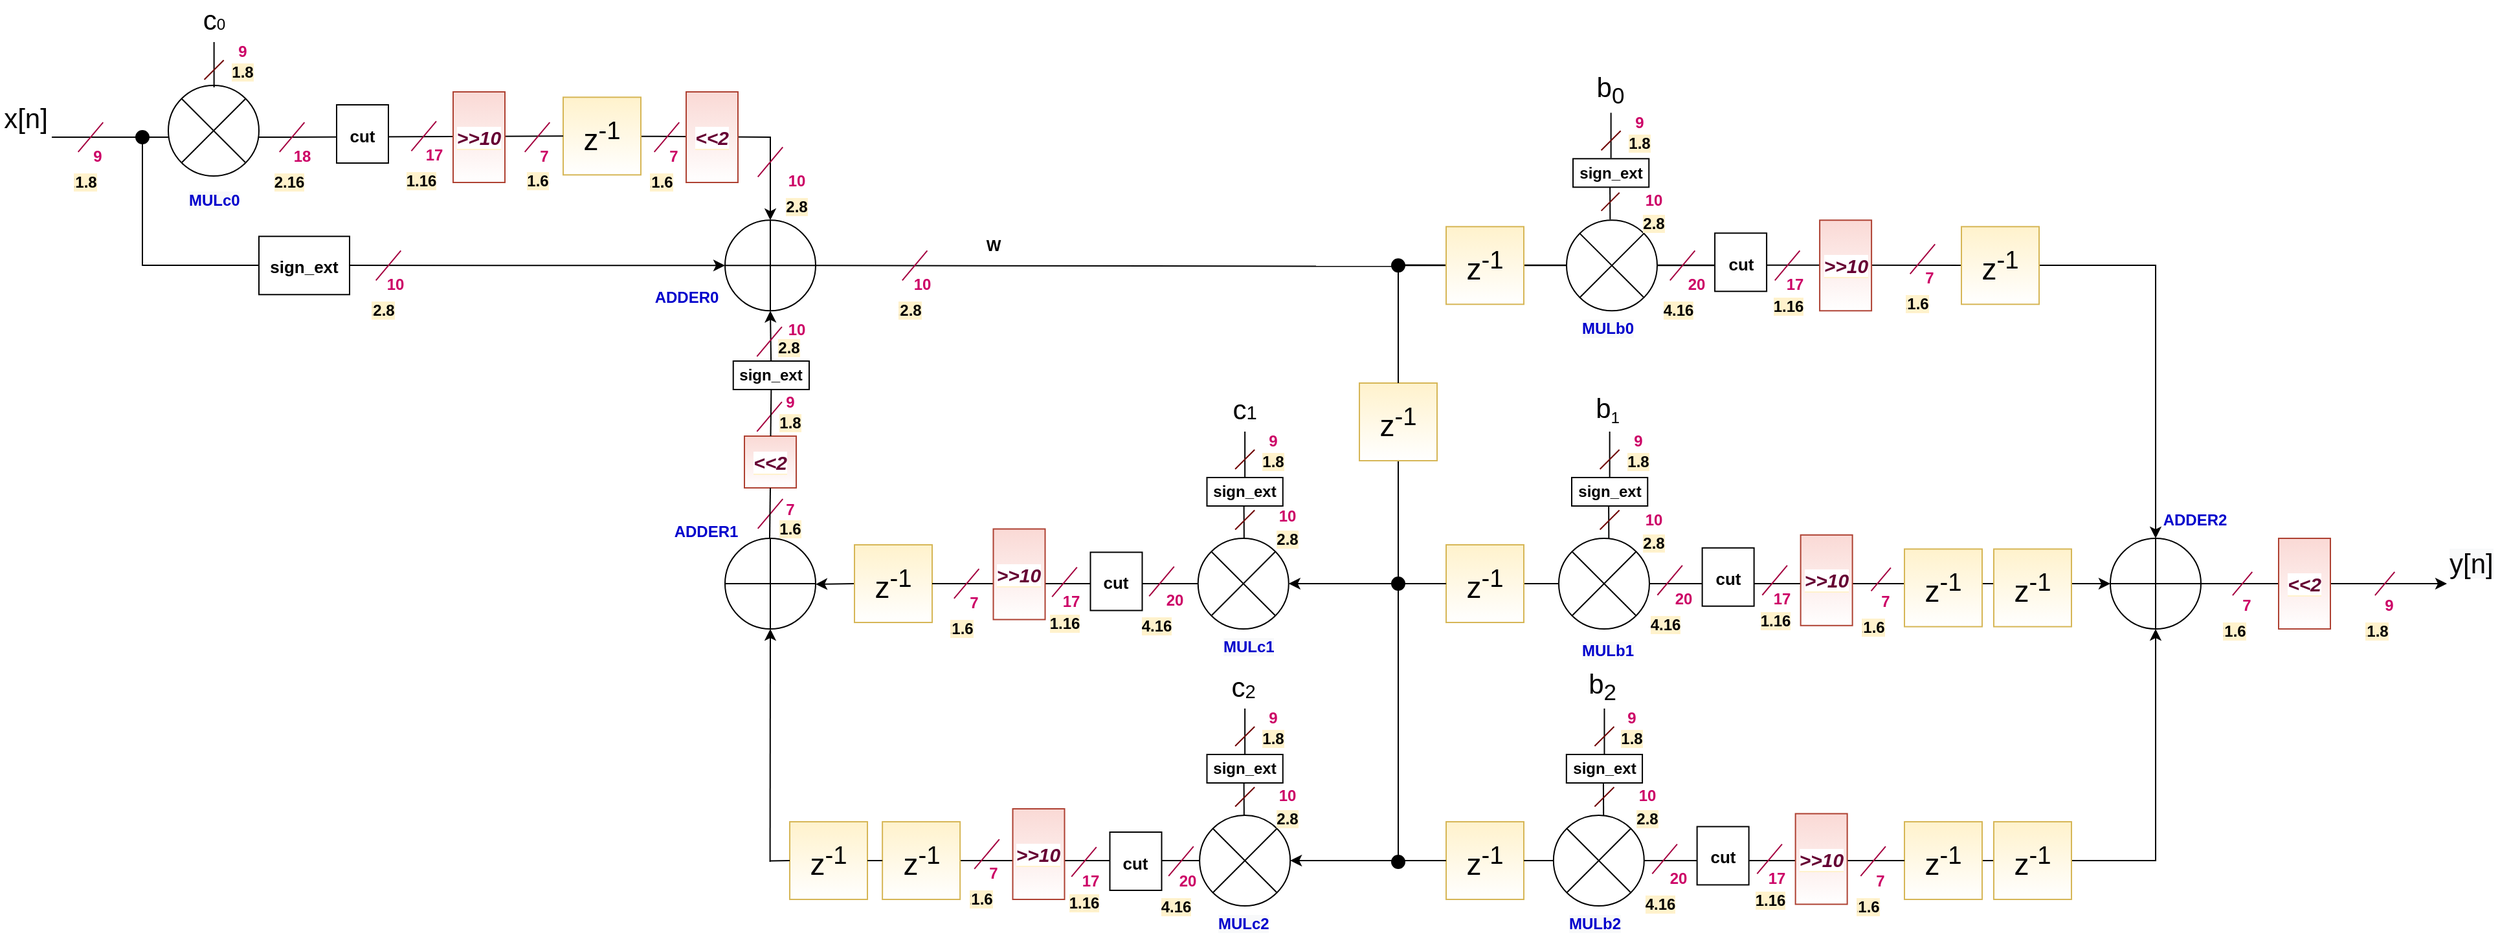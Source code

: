 <mxfile version="15.5.8" type="device"><diagram id="uEpWnFsl4Y93mvleyNiK" name="Page-1"><mxGraphModel dx="2903" dy="2263" grid="1" gridSize="10" guides="1" tooltips="1" connect="1" arrows="1" fold="1" page="1" pageScale="1" pageWidth="827" pageHeight="1169" math="0" shadow="0"><root><mxCell id="0"/><mxCell id="1" parent="0"/><mxCell id="lyqm6bJuYZkZEDeWDdbP-1" value="" style="verticalLabelPosition=bottom;verticalAlign=top;html=1;shape=mxgraph.flowchart.summing_function;" parent="1" vertex="1"><mxGeometry x="270" y="94.15" width="70" height="70" as="geometry"/></mxCell><mxCell id="lyqm6bJuYZkZEDeWDdbP-2" value="&lt;font style=&quot;font-size: 21px&quot;&gt;x[n]&lt;/font&gt;" style="text;html=1;strokeColor=none;fillColor=none;align=center;verticalAlign=middle;whiteSpace=wrap;rounded=0;" parent="1" vertex="1"><mxGeometry x="-290" y="5" width="40" height="20" as="geometry"/></mxCell><mxCell id="lyqm6bJuYZkZEDeWDdbP-3" value="&lt;b&gt;W&lt;/b&gt;" style="text;html=1;align=center;verticalAlign=middle;resizable=0;points=[];autosize=1;strokeColor=none;fillColor=none;" parent="1" vertex="1"><mxGeometry x="461.57" y="104.15" width="30" height="20" as="geometry"/></mxCell><mxCell id="lyqm6bJuYZkZEDeWDdbP-4" value="" style="shape=sumEllipse;perimeter=ellipsePerimeter;whiteSpace=wrap;html=1;backgroundOutline=1;" parent="1" vertex="1"><mxGeometry x="635.38" y="340" width="70" height="70" as="geometry"/></mxCell><mxCell id="lyqm6bJuYZkZEDeWDdbP-5" value="" style="shape=sumEllipse;perimeter=ellipsePerimeter;whiteSpace=wrap;html=1;backgroundOutline=1;" parent="1" vertex="1"><mxGeometry x="636.57" y="554" width="70" height="70" as="geometry"/></mxCell><mxCell id="lyqm6bJuYZkZEDeWDdbP-6" value="" style="endArrow=none;html=1;" parent="1" edge="1"><mxGeometry width="50" height="50" relative="1" as="geometry"><mxPoint x="790" y="590" as="sourcePoint"/><mxPoint x="790" y="280" as="targetPoint"/></mxGeometry></mxCell><mxCell id="lyqm6bJuYZkZEDeWDdbP-7" value="&lt;font style=&quot;font-size: 21px&quot;&gt;c&lt;/font&gt;&lt;font style=&quot;font-size: 14.583px&quot;&gt;1&lt;/font&gt;" style="text;html=1;strokeColor=none;fillColor=none;align=center;verticalAlign=middle;whiteSpace=wrap;rounded=0;" parent="1" vertex="1"><mxGeometry x="630" y="225" width="83.13" height="30" as="geometry"/></mxCell><mxCell id="lyqm6bJuYZkZEDeWDdbP-8" value="&lt;font&gt;&lt;span style=&quot;vertical-align: sub ; font-size: 21px&quot;&gt;c&lt;/span&gt;&lt;span style=&quot;font-size: 17.5px&quot;&gt;&lt;sub&gt;2&lt;/sub&gt;&lt;/span&gt;&lt;/font&gt;" style="text;html=1;strokeColor=none;fillColor=none;align=center;verticalAlign=middle;whiteSpace=wrap;rounded=0;" parent="1" vertex="1"><mxGeometry x="648.82" y="440" width="43.13" height="30" as="geometry"/></mxCell><mxCell id="lyqm6bJuYZkZEDeWDdbP-9" value="" style="verticalLabelPosition=bottom;verticalAlign=top;html=1;shape=mxgraph.flowchart.summing_function;" parent="1" vertex="1"><mxGeometry x="270" y="340" width="70" height="70" as="geometry"/></mxCell><mxCell id="lyqm6bJuYZkZEDeWDdbP-10" value="" style="endArrow=classic;html=1;startArrow=none;exitX=0;exitY=0.5;exitDx=0;exitDy=0;" parent="1" source="lyqm6bJuYZkZEDeWDdbP-46" edge="1"><mxGeometry width="50" height="50" relative="1" as="geometry"><mxPoint x="460" y="375" as="sourcePoint"/><mxPoint x="340" y="375.43" as="targetPoint"/></mxGeometry></mxCell><mxCell id="lyqm6bJuYZkZEDeWDdbP-11" value="" style="endArrow=none;html=1;entryX=0;entryY=0.5;entryDx=0;entryDy=0;startArrow=none;" parent="1" source="lyqm6bJuYZkZEDeWDdbP-44" target="lyqm6bJuYZkZEDeWDdbP-5" edge="1"><mxGeometry width="50" height="50" relative="1" as="geometry"><mxPoint x="305" y="589.2" as="sourcePoint"/><mxPoint x="465" y="588.8" as="targetPoint"/></mxGeometry></mxCell><mxCell id="lyqm6bJuYZkZEDeWDdbP-12" value="" style="endArrow=classic;html=1;rounded=0;entryX=0.5;entryY=1;entryDx=0;entryDy=0;entryPerimeter=0;" parent="1" target="lyqm6bJuYZkZEDeWDdbP-9" edge="1"><mxGeometry width="50" height="50" relative="1" as="geometry"><mxPoint x="304.8" y="590" as="sourcePoint"/><mxPoint x="305" y="413" as="targetPoint"/></mxGeometry></mxCell><mxCell id="lyqm6bJuYZkZEDeWDdbP-13" value="" style="endArrow=classic;html=1;rounded=0;entryX=0.5;entryY=1;entryDx=0;entryDy=0;entryPerimeter=0;startArrow=none;" parent="1" target="lyqm6bJuYZkZEDeWDdbP-1" edge="1" source="WdMASbIo3DFNwkKagQOj-220"><mxGeometry width="50" height="50" relative="1" as="geometry"><mxPoint x="304.5" y="340" as="sourcePoint"/><mxPoint x="304.5" y="250" as="targetPoint"/></mxGeometry></mxCell><mxCell id="lyqm6bJuYZkZEDeWDdbP-14" value="" style="ellipse;whiteSpace=wrap;html=1;aspect=fixed;fillColor=#000000;" parent="1" vertex="1"><mxGeometry x="785" y="124.15" width="10" height="10" as="geometry"/></mxCell><mxCell id="lyqm6bJuYZkZEDeWDdbP-15" value="" style="endArrow=none;html=1;entryX=0;entryY=0.563;entryDx=0;entryDy=0;entryPerimeter=0;exitX=1;exitY=0.5;exitDx=0;exitDy=0;exitPerimeter=0;" parent="1" source="lyqm6bJuYZkZEDeWDdbP-1" target="lyqm6bJuYZkZEDeWDdbP-14" edge="1"><mxGeometry width="50" height="50" relative="1" as="geometry"><mxPoint x="380" y="129.66" as="sourcePoint"/><mxPoint x="685" y="129.41" as="targetPoint"/></mxGeometry></mxCell><mxCell id="lyqm6bJuYZkZEDeWDdbP-16" value="" style="ellipse;whiteSpace=wrap;html=1;aspect=fixed;fillColor=#000000;" parent="1" vertex="1"><mxGeometry x="785" y="370" width="10" height="10" as="geometry"/></mxCell><mxCell id="lyqm6bJuYZkZEDeWDdbP-19" value="" style="endArrow=classic;html=1;rounded=0;startArrow=none;exitX=1;exitY=0.5;exitDx=0;exitDy=0;exitPerimeter=0;" parent="1" source="WdMASbIo3DFNwkKagQOj-8" edge="1"><mxGeometry width="50" height="50" relative="1" as="geometry"><mxPoint x="870" y="120" as="sourcePoint"/><mxPoint x="1600" y="375" as="targetPoint"/><Array as="points"><mxPoint x="1420" y="375"/></Array></mxGeometry></mxCell><mxCell id="lyqm6bJuYZkZEDeWDdbP-20" value="" style="endArrow=classic;html=1;rounded=0;entryX=1;entryY=0.5;entryDx=0;entryDy=0;" parent="1" target="lyqm6bJuYZkZEDeWDdbP-5" edge="1"><mxGeometry width="50" height="50" relative="1" as="geometry"><mxPoint x="790.94" y="589" as="sourcePoint"/><mxPoint x="830.94" y="620" as="targetPoint"/></mxGeometry></mxCell><mxCell id="lyqm6bJuYZkZEDeWDdbP-21" value="" style="endArrow=classic;html=1;rounded=0;entryX=1;entryY=0.5;entryDx=0;entryDy=0;exitX=0;exitY=0.5;exitDx=0;exitDy=0;" parent="1" source="lyqm6bJuYZkZEDeWDdbP-16" target="lyqm6bJuYZkZEDeWDdbP-4" edge="1"><mxGeometry width="50" height="50" relative="1" as="geometry"><mxPoint x="550" y="430" as="sourcePoint"/><mxPoint x="600" y="380" as="targetPoint"/></mxGeometry></mxCell><mxCell id="lyqm6bJuYZkZEDeWDdbP-23" value="" style="endArrow=classic;html=1;rounded=0;entryX=0.5;entryY=0;entryDx=0;entryDy=0;entryPerimeter=0;startArrow=none;" parent="1" source="lyqm6bJuYZkZEDeWDdbP-39" target="lyqm6bJuYZkZEDeWDdbP-1" edge="1"><mxGeometry width="50" height="50" relative="1" as="geometry"><mxPoint x="-120" y="30" as="sourcePoint"/><mxPoint x="200" y="20" as="targetPoint"/><Array as="points"><mxPoint x="305" y="30"/></Array></mxGeometry></mxCell><mxCell id="lyqm6bJuYZkZEDeWDdbP-24" value="&lt;font style=&quot;font-size: 21px&quot;&gt;c&lt;/font&gt;&lt;font style=&quot;font-size: 12.153px&quot;&gt;0&lt;/font&gt;" style="text;html=1;strokeColor=none;fillColor=none;align=center;verticalAlign=middle;whiteSpace=wrap;rounded=0;" parent="1" vertex="1"><mxGeometry x="-146.25" y="-76" width="43.13" height="30" as="geometry"/></mxCell><mxCell id="lyqm6bJuYZkZEDeWDdbP-25" value="" style="endArrow=classic;html=1;rounded=0;entryX=0;entryY=0.5;entryDx=0;entryDy=0;entryPerimeter=0;" parent="1" target="lyqm6bJuYZkZEDeWDdbP-1" edge="1"><mxGeometry width="50" height="50" relative="1" as="geometry"><mxPoint x="-180" y="30" as="sourcePoint"/><mxPoint x="80" y="140" as="targetPoint"/><Array as="points"><mxPoint x="-180" y="129"/></Array></mxGeometry></mxCell><mxCell id="lyqm6bJuYZkZEDeWDdbP-26" value="" style="ellipse;whiteSpace=wrap;html=1;aspect=fixed;fillColor=#000000;" parent="1" vertex="1"><mxGeometry x="-185" y="25" width="10" height="10" as="geometry"/></mxCell><mxCell id="lyqm6bJuYZkZEDeWDdbP-27" value="&lt;font&gt;&lt;span style=&quot;font-size: 21px&quot;&gt;b&lt;/span&gt;&lt;span style=&quot;font-size: 14.583px&quot;&gt;&lt;sub&gt;1&amp;nbsp;&lt;/sub&gt;&lt;/span&gt;&lt;/font&gt;" style="text;html=1;strokeColor=none;fillColor=none;align=center;verticalAlign=middle;whiteSpace=wrap;rounded=0;" parent="1" vertex="1"><mxGeometry x="930.82" y="225" width="45" height="30" as="geometry"/></mxCell><mxCell id="lyqm6bJuYZkZEDeWDdbP-28" value="&lt;font&gt;&lt;sub&gt;&lt;span style=&quot;font-size: 21px&quot;&gt;b&lt;sub&gt;0&lt;/sub&gt;&lt;/span&gt;&lt;/sub&gt;&lt;/font&gt;" style="text;html=1;strokeColor=none;fillColor=none;align=center;verticalAlign=middle;whiteSpace=wrap;rounded=0;" parent="1" vertex="1"><mxGeometry x="934.31" y="-21" width="40" height="30" as="geometry"/></mxCell><mxCell id="lyqm6bJuYZkZEDeWDdbP-29" value="" style="endArrow=classic;html=1;rounded=0;entryX=0;entryY=0.5;entryDx=0;entryDy=0;entryPerimeter=0;exitX=1;exitY=0.5;exitDx=0;exitDy=0;startArrow=none;" parent="1" source="lyqm6bJuYZkZEDeWDdbP-51" target="WdMASbIo3DFNwkKagQOj-8" edge="1"><mxGeometry width="50" height="50" relative="1" as="geometry"><mxPoint x="1320.16" y="468.9" as="sourcePoint"/><mxPoint x="1319.66" y="290" as="targetPoint"/><Array as="points"/></mxGeometry></mxCell><mxCell id="lyqm6bJuYZkZEDeWDdbP-30" value="&lt;span style=&quot;color: rgb(0 , 0 , 0) ; font-family: &amp;#34;helvetica&amp;#34; ; font-size: 21px ; font-style: normal ; font-weight: 400 ; letter-spacing: normal ; text-align: center ; text-indent: 0px ; text-transform: none ; word-spacing: 0px ; background-color: rgb(248 , 249 , 250) ; display: inline ; float: none&quot;&gt;y[n]&lt;/span&gt;" style="text;whiteSpace=wrap;html=1;" parent="1" vertex="1"><mxGeometry x="1600" y="340" width="40" height="30" as="geometry"/></mxCell><mxCell id="lyqm6bJuYZkZEDeWDdbP-33" value="" style="endArrow=none;html=1;rounded=0;" parent="1" source="lyqm6bJuYZkZEDeWDdbP-14" edge="1"><mxGeometry width="50" height="50" relative="1" as="geometry"><mxPoint x="795" y="129.15" as="sourcePoint"/><mxPoint x="1040" y="129.15" as="targetPoint"/></mxGeometry></mxCell><mxCell id="lyqm6bJuYZkZEDeWDdbP-35" value="" style="endArrow=none;html=1;exitX=0.5;exitY=1;exitDx=0;exitDy=0;startArrow=none;" parent="1" source="lyqm6bJuYZkZEDeWDdbP-48" edge="1"><mxGeometry width="50" height="50" relative="1" as="geometry"><mxPoint x="790" y="134.15" as="sourcePoint"/><mxPoint x="790" y="280" as="targetPoint"/></mxGeometry></mxCell><mxCell id="lyqm6bJuYZkZEDeWDdbP-36" value="" style="shape=sumEllipse;perimeter=ellipsePerimeter;whiteSpace=wrap;html=1;backgroundOutline=1;" parent="1" vertex="1"><mxGeometry x="914" y="340.0" width="70" height="70" as="geometry"/></mxCell><mxCell id="lyqm6bJuYZkZEDeWDdbP-37" value="" style="endArrow=classic;html=1;rounded=0;entryX=0.5;entryY=0;entryDx=0;entryDy=0;entryPerimeter=0;" parent="1" edge="1" target="WdMASbIo3DFNwkKagQOj-8"><mxGeometry width="50" height="50" relative="1" as="geometry"><mxPoint x="789" y="128.81" as="sourcePoint"/><mxPoint x="1285" y="128.81" as="targetPoint"/><Array as="points"><mxPoint x="1375" y="129"/></Array></mxGeometry></mxCell><mxCell id="lyqm6bJuYZkZEDeWDdbP-38" value="" style="shape=sumEllipse;perimeter=ellipsePerimeter;whiteSpace=wrap;html=1;backgroundOutline=1;" parent="1" vertex="1"><mxGeometry x="920" y="94.15" width="70" height="70" as="geometry"/></mxCell><mxCell id="lyqm6bJuYZkZEDeWDdbP-39" value="&lt;font style=&quot;font-size: 23px&quot;&gt;z&lt;sup&gt;-1&lt;/sup&gt;&lt;/font&gt;" style="whiteSpace=wrap;html=1;aspect=fixed;fillColor=#fff2cc;strokeColor=#d6b656;gradientColor=#ffffff;" parent="1" vertex="1"><mxGeometry x="145" y="-0.85" width="60" height="60" as="geometry"/></mxCell><mxCell id="lyqm6bJuYZkZEDeWDdbP-40" value="" style="endArrow=none;html=1;rounded=0;entryX=0;entryY=0.5;entryDx=0;entryDy=0;" parent="1" target="lyqm6bJuYZkZEDeWDdbP-39" edge="1"><mxGeometry width="50" height="50" relative="1" as="geometry"><mxPoint x="-250" y="30" as="sourcePoint"/><mxPoint x="305" y="94.15" as="targetPoint"/><Array as="points"><mxPoint x="-70" y="30"/></Array></mxGeometry></mxCell><mxCell id="lyqm6bJuYZkZEDeWDdbP-41" value="" style="shape=sumEllipse;perimeter=ellipsePerimeter;whiteSpace=wrap;html=1;backgroundOutline=1;" parent="1" vertex="1"><mxGeometry x="-160" y="-10" width="70" height="70" as="geometry"/></mxCell><mxCell id="lyqm6bJuYZkZEDeWDdbP-42" value="&lt;font style=&quot;font-size: 23px&quot;&gt;z&lt;sup&gt;-1&lt;/sup&gt;&lt;/font&gt;" style="whiteSpace=wrap;html=1;aspect=fixed;fillColor=#fff2cc;strokeColor=#d6b656;gradientColor=#ffffff;" parent="1" vertex="1"><mxGeometry x="320" y="559" width="60" height="60" as="geometry"/></mxCell><mxCell id="lyqm6bJuYZkZEDeWDdbP-43" value="" style="endArrow=none;html=1;entryX=0;entryY=0.5;entryDx=0;entryDy=0;" parent="1" target="lyqm6bJuYZkZEDeWDdbP-42" edge="1"><mxGeometry width="50" height="50" relative="1" as="geometry"><mxPoint x="305" y="589.2" as="sourcePoint"/><mxPoint x="470.0" y="589" as="targetPoint"/></mxGeometry></mxCell><mxCell id="lyqm6bJuYZkZEDeWDdbP-44" value="&lt;font style=&quot;font-size: 23px&quot;&gt;z&lt;sup&gt;-1&lt;/sup&gt;&lt;/font&gt;" style="whiteSpace=wrap;html=1;aspect=fixed;fillColor=#fff2cc;strokeColor=#d6b656;gradientColor=#ffffff;" parent="1" vertex="1"><mxGeometry x="391.57" y="559" width="60" height="60" as="geometry"/></mxCell><mxCell id="lyqm6bJuYZkZEDeWDdbP-45" value="" style="endArrow=none;html=1;entryX=0;entryY=0.5;entryDx=0;entryDy=0;startArrow=none;" parent="1" source="lyqm6bJuYZkZEDeWDdbP-42" target="lyqm6bJuYZkZEDeWDdbP-44" edge="1"><mxGeometry width="50" height="50" relative="1" as="geometry"><mxPoint x="380" y="589" as="sourcePoint"/><mxPoint x="470.0" y="589" as="targetPoint"/></mxGeometry></mxCell><mxCell id="lyqm6bJuYZkZEDeWDdbP-46" value="&lt;font style=&quot;font-size: 23px&quot;&gt;z&lt;sup&gt;-1&lt;/sup&gt;&lt;/font&gt;" style="whiteSpace=wrap;html=1;aspect=fixed;fillColor=#fff2cc;strokeColor=#d6b656;gradientColor=#ffffff;" parent="1" vertex="1"><mxGeometry x="370" y="345" width="60" height="60" as="geometry"/></mxCell><mxCell id="lyqm6bJuYZkZEDeWDdbP-47" value="" style="endArrow=none;html=1;startArrow=none;exitX=0;exitY=0.5;exitDx=0;exitDy=0;" parent="1" source="lyqm6bJuYZkZEDeWDdbP-4" target="lyqm6bJuYZkZEDeWDdbP-46" edge="1"><mxGeometry width="50" height="50" relative="1" as="geometry"><mxPoint x="463.13" y="375" as="sourcePoint"/><mxPoint x="340" y="375.43" as="targetPoint"/></mxGeometry></mxCell><mxCell id="lyqm6bJuYZkZEDeWDdbP-48" value="&lt;font style=&quot;font-size: 23px&quot;&gt;z&lt;sup&gt;-1&lt;/sup&gt;&lt;/font&gt;" style="whiteSpace=wrap;html=1;aspect=fixed;fillColor=#fff2cc;strokeColor=#d6b656;gradientColor=#ffffff;" parent="1" vertex="1"><mxGeometry x="760" y="220" width="60" height="60" as="geometry"/></mxCell><mxCell id="lyqm6bJuYZkZEDeWDdbP-49" value="" style="endArrow=none;html=1;exitX=0.5;exitY=1;exitDx=0;exitDy=0;" parent="1" source="lyqm6bJuYZkZEDeWDdbP-14" target="lyqm6bJuYZkZEDeWDdbP-48" edge="1"><mxGeometry width="50" height="50" relative="1" as="geometry"><mxPoint x="790" y="134.15" as="sourcePoint"/><mxPoint x="790" y="280" as="targetPoint"/></mxGeometry></mxCell><mxCell id="lyqm6bJuYZkZEDeWDdbP-50" value="&lt;font style=&quot;font-size: 23px&quot;&gt;z&lt;sup&gt;-1&lt;/sup&gt;&lt;/font&gt;" style="whiteSpace=wrap;html=1;aspect=fixed;fillColor=#fff2cc;strokeColor=#d6b656;gradientColor=#ffffff;" parent="1" vertex="1"><mxGeometry x="1181" y="348.25" width="60" height="60" as="geometry"/></mxCell><mxCell id="lyqm6bJuYZkZEDeWDdbP-52" value="&lt;font style=&quot;font-size: 23px&quot;&gt;z&lt;sup&gt;-1&lt;/sup&gt;&lt;/font&gt;" style="whiteSpace=wrap;html=1;aspect=fixed;fillColor=#fff2cc;strokeColor=#d6b656;gradientColor=#ffffff;" parent="1" vertex="1"><mxGeometry x="1250" y="348.25" width="60" height="60" as="geometry"/></mxCell><mxCell id="lyqm6bJuYZkZEDeWDdbP-53" value="&lt;font style=&quot;font-size: 23px&quot;&gt;z&lt;sup&gt;-1&lt;/sup&gt;&lt;/font&gt;" style="whiteSpace=wrap;html=1;aspect=fixed;fillColor=#fff2cc;strokeColor=#d6b656;gradientColor=#ffffff;" parent="1" vertex="1"><mxGeometry x="1225" y="99.15" width="60" height="60" as="geometry"/></mxCell><mxCell id="lyqm6bJuYZkZEDeWDdbP-54" value="&lt;font style=&quot;font-size: 23px&quot;&gt;z&lt;sup&gt;-1&lt;/sup&gt;&lt;/font&gt;" style="whiteSpace=wrap;html=1;aspect=fixed;fillColor=#fff2cc;strokeColor=#d6b656;gradientColor=#ffffff;" parent="1" vertex="1"><mxGeometry x="827" y="99.15" width="60" height="60" as="geometry"/></mxCell><mxCell id="WdMASbIo3DFNwkKagQOj-1" value="&lt;font&gt;&lt;span style=&quot;font-size: 21px&quot;&gt;b&lt;sub&gt;2&lt;/sub&gt;&lt;/span&gt;&lt;span style=&quot;font-size: 14.583px&quot;&gt;&lt;sub&gt;&amp;nbsp;&lt;/sub&gt;&lt;/span&gt;&lt;/font&gt;" style="text;html=1;strokeColor=none;fillColor=none;align=center;verticalAlign=middle;whiteSpace=wrap;rounded=0;" vertex="1" parent="1"><mxGeometry x="926.73" y="440" width="45" height="30" as="geometry"/></mxCell><mxCell id="WdMASbIo3DFNwkKagQOj-7" value="" style="endArrow=classic;html=1;rounded=0;entryX=0.5;entryY=1;entryDx=0;entryDy=0;entryPerimeter=0;startArrow=none;" edge="1" parent="1" source="WdMASbIo3DFNwkKagQOj-4" target="WdMASbIo3DFNwkKagQOj-8"><mxGeometry width="50" height="50" relative="1" as="geometry"><mxPoint x="790" y="589" as="sourcePoint"/><mxPoint x="1320" y="459" as="targetPoint"/><Array as="points"><mxPoint x="1375" y="589"/></Array></mxGeometry></mxCell><mxCell id="WdMASbIo3DFNwkKagQOj-6" value="&lt;font style=&quot;font-size: 23px&quot;&gt;z&lt;sup&gt;-1&lt;/sup&gt;&lt;/font&gt;" style="whiteSpace=wrap;html=1;aspect=fixed;fillColor=#fff2cc;strokeColor=#d6b656;gradientColor=#ffffff;" vertex="1" parent="1"><mxGeometry x="1250" y="559" width="60" height="60" as="geometry"/></mxCell><mxCell id="WdMASbIo3DFNwkKagQOj-8" value="" style="verticalLabelPosition=bottom;verticalAlign=top;html=1;shape=mxgraph.flowchart.summing_function;" vertex="1" parent="1"><mxGeometry x="1340" y="340" width="70" height="70" as="geometry"/></mxCell><mxCell id="WdMASbIo3DFNwkKagQOj-11" value="" style="line;strokeWidth=1;html=1;rotation=-50;fillColor=none;strokeColor=#A50040;fontColor=#ffffff;" vertex="1" parent="1"><mxGeometry x="-235" y="25" width="30" height="10" as="geometry"/></mxCell><mxCell id="WdMASbIo3DFNwkKagQOj-12" value="&lt;font color=&quot;#cc0066&quot;&gt;&lt;b&gt;9&lt;/b&gt;&lt;/font&gt;" style="text;html=1;align=center;verticalAlign=middle;resizable=0;points=[];autosize=1;strokeColor=none;fillColor=none;" vertex="1" parent="1"><mxGeometry x="-225" y="35" width="20" height="20" as="geometry"/></mxCell><mxCell id="WdMASbIo3DFNwkKagQOj-13" value="&lt;span style=&quot;background-color: rgb(255 , 242 , 204)&quot;&gt;&lt;b&gt;1.8&lt;/b&gt;&lt;/span&gt;" style="text;html=1;align=center;verticalAlign=middle;resizable=0;points=[];autosize=1;strokeColor=none;fillColor=none;fontColor=#000000;" vertex="1" parent="1"><mxGeometry x="-240" y="55" width="30" height="20" as="geometry"/></mxCell><mxCell id="WdMASbIo3DFNwkKagQOj-14" value="&lt;span style=&quot;background-color: rgb(255 , 242 , 204)&quot;&gt;&lt;b&gt;1.8&lt;/b&gt;&lt;/span&gt;" style="text;html=1;align=center;verticalAlign=middle;resizable=0;points=[];autosize=1;strokeColor=none;fillColor=none;fontColor=#000000;" vertex="1" parent="1"><mxGeometry x="-239" y="55" width="30" height="20" as="geometry"/></mxCell><mxCell id="WdMASbIo3DFNwkKagQOj-16" value="" style="line;strokeWidth=1;html=1;labelBackgroundColor=#FFF2CC;fontColor=#0000CC;fillColor=none;rotation=90;" vertex="1" parent="1"><mxGeometry x="-142.19" y="-31" width="35.01" height="10" as="geometry"/></mxCell><mxCell id="WdMASbIo3DFNwkKagQOj-17" value="" style="line;strokeWidth=1;html=1;labelBackgroundColor=#FFF2CC;fontColor=#ffffff;fillColor=#a20025;rotation=-225;strokeColor=#6F0000;" vertex="1" parent="1"><mxGeometry x="-135.31" y="-27" width="21.25" height="10" as="geometry"/></mxCell><mxCell id="WdMASbIo3DFNwkKagQOj-18" value="&lt;font color=&quot;#cc0066&quot;&gt;&lt;b&gt;9&lt;/b&gt;&lt;/font&gt;" style="text;html=1;align=center;verticalAlign=middle;resizable=0;points=[];autosize=1;strokeColor=none;fillColor=none;" vertex="1" parent="1"><mxGeometry x="-113.45" y="-46" width="20" height="20" as="geometry"/></mxCell><mxCell id="WdMASbIo3DFNwkKagQOj-19" value="&lt;span style=&quot;background-color: rgb(255 , 242 , 204)&quot;&gt;&lt;b&gt;1.8&lt;/b&gt;&lt;/span&gt;" style="text;html=1;align=center;verticalAlign=middle;resizable=0;points=[];autosize=1;strokeColor=none;fillColor=none;fontColor=#000000;" vertex="1" parent="1"><mxGeometry x="-118.45" y="-30" width="30" height="20" as="geometry"/></mxCell><mxCell id="WdMASbIo3DFNwkKagQOj-25" value="&lt;font color=&quot;#660033&quot; size=&quot;1&quot;&gt;&lt;b&gt;&lt;i style=&quot;font-size: 15px ; background-color: rgb(255 , 255 , 255)&quot;&gt;&amp;gt;&amp;gt;10&lt;/i&gt;&lt;/b&gt;&lt;/font&gt;" style="rounded=0;whiteSpace=wrap;html=1;labelBackgroundColor=#FFF2CC;strokeWidth=1;fillColor=#fad9d5;strokeColor=#ae4132;gradientColor=#ffffff;" vertex="1" parent="1"><mxGeometry x="60" y="-5" width="40" height="70" as="geometry"/></mxCell><mxCell id="WdMASbIo3DFNwkKagQOj-26" value="" style="line;strokeWidth=1;html=1;rotation=-50;fillColor=none;strokeColor=#A50040;fontColor=#ffffff;" vertex="1" parent="1"><mxGeometry x="-79.45" y="25" width="30" height="10" as="geometry"/></mxCell><mxCell id="WdMASbIo3DFNwkKagQOj-27" value="&lt;font color=&quot;#cc0066&quot;&gt;&lt;b&gt;18&lt;/b&gt;&lt;/font&gt;" style="text;html=1;align=center;verticalAlign=middle;resizable=0;points=[];autosize=1;strokeColor=none;fillColor=none;" vertex="1" parent="1"><mxGeometry x="-71.81" y="35" width="30" height="20" as="geometry"/></mxCell><mxCell id="WdMASbIo3DFNwkKagQOj-29" value="&lt;span style=&quot;background-color: rgb(255 , 242 , 204)&quot;&gt;&lt;b&gt;2.16&lt;/b&gt;&lt;/span&gt;" style="text;html=1;align=center;verticalAlign=middle;resizable=0;points=[];autosize=1;strokeColor=none;fillColor=none;fontColor=#000000;" vertex="1" parent="1"><mxGeometry x="-87.08" y="55" width="40" height="20" as="geometry"/></mxCell><mxCell id="WdMASbIo3DFNwkKagQOj-30" value="" style="line;strokeWidth=1;html=1;rotation=-50;fillColor=none;strokeColor=#A50040;fontColor=#ffffff;" vertex="1" parent="1"><mxGeometry x="110" y="25" width="30" height="10" as="geometry"/></mxCell><mxCell id="WdMASbIo3DFNwkKagQOj-31" value="&lt;font color=&quot;#cc0066&quot;&gt;&lt;b&gt;7&lt;/b&gt;&lt;/font&gt;" style="text;html=1;align=center;verticalAlign=middle;resizable=0;points=[];autosize=1;strokeColor=none;fillColor=none;" vertex="1" parent="1"><mxGeometry x="120" y="35" width="20" height="20" as="geometry"/></mxCell><mxCell id="WdMASbIo3DFNwkKagQOj-33" value="&lt;span style=&quot;background-color: rgb(255 , 242 , 204)&quot;&gt;&lt;b&gt;1.6&lt;/b&gt;&lt;/span&gt;" style="text;html=1;align=center;verticalAlign=middle;resizable=0;points=[];autosize=1;strokeColor=none;fillColor=none;fontColor=#000000;" vertex="1" parent="1"><mxGeometry x="110" y="54.15" width="30" height="20" as="geometry"/></mxCell><mxCell id="WdMASbIo3DFNwkKagQOj-34" value="&lt;font color=&quot;#660033&quot; size=&quot;1&quot;&gt;&lt;b&gt;&lt;i style=&quot;font-size: 15px ; background-color: rgb(255 , 255 , 255)&quot;&gt;&amp;lt;&amp;lt;2&lt;/i&gt;&lt;/b&gt;&lt;/font&gt;" style="rounded=0;whiteSpace=wrap;html=1;labelBackgroundColor=#FFF2CC;strokeWidth=1;fillColor=#fad9d5;strokeColor=#ae4132;gradientColor=#ffffff;" vertex="1" parent="1"><mxGeometry x="240" y="-5" width="40" height="70" as="geometry"/></mxCell><mxCell id="WdMASbIo3DFNwkKagQOj-35" value="" style="line;strokeWidth=1;html=1;rotation=-50;fillColor=none;strokeColor=#A50040;fontColor=#ffffff;" vertex="1" parent="1"><mxGeometry x="210" y="25" width="30" height="10" as="geometry"/></mxCell><mxCell id="WdMASbIo3DFNwkKagQOj-36" value="&lt;font color=&quot;#cc0066&quot;&gt;&lt;b&gt;7&lt;/b&gt;&lt;/font&gt;" style="text;html=1;align=center;verticalAlign=middle;resizable=0;points=[];autosize=1;strokeColor=none;fillColor=none;" vertex="1" parent="1"><mxGeometry x="220" y="35" width="20" height="20" as="geometry"/></mxCell><mxCell id="WdMASbIo3DFNwkKagQOj-37" value="&lt;span style=&quot;background-color: rgb(255 , 242 , 204)&quot;&gt;&lt;b&gt;1.8&lt;/b&gt;&lt;/span&gt;" style="text;html=1;align=center;verticalAlign=middle;resizable=0;points=[];autosize=1;strokeColor=none;fillColor=none;fontColor=#000000;" vertex="1" parent="1"><mxGeometry x="205" y="55" width="30" height="20" as="geometry"/></mxCell><mxCell id="WdMASbIo3DFNwkKagQOj-38" value="&lt;span style=&quot;background-color: rgb(255 , 242 , 204)&quot;&gt;&lt;b&gt;1.6&lt;/b&gt;&lt;/span&gt;" style="text;html=1;align=center;verticalAlign=middle;resizable=0;points=[];autosize=1;strokeColor=none;fillColor=none;fontColor=#000000;" vertex="1" parent="1"><mxGeometry x="206" y="55" width="30" height="20" as="geometry"/></mxCell><mxCell id="WdMASbIo3DFNwkKagQOj-39" value="" style="line;strokeWidth=1;html=1;rotation=-50;fillColor=none;strokeColor=#A50040;fontColor=#ffffff;" vertex="1" parent="1"><mxGeometry x="290" y="44.15" width="30" height="10" as="geometry"/></mxCell><mxCell id="WdMASbIo3DFNwkKagQOj-40" value="&lt;font color=&quot;#cc0066&quot;&gt;&lt;b&gt;10&lt;/b&gt;&lt;/font&gt;" style="text;html=1;align=center;verticalAlign=middle;resizable=0;points=[];autosize=1;strokeColor=none;fillColor=none;" vertex="1" parent="1"><mxGeometry x="310" y="54.15" width="30" height="20" as="geometry"/></mxCell><mxCell id="WdMASbIo3DFNwkKagQOj-42" value="&lt;span style=&quot;background-color: rgb(255 , 242 , 204)&quot;&gt;&lt;b&gt;2.8&lt;/b&gt;&lt;/span&gt;" style="text;html=1;align=center;verticalAlign=middle;resizable=0;points=[];autosize=1;strokeColor=none;fillColor=none;fontColor=#000000;" vertex="1" parent="1"><mxGeometry x="310" y="74.15" width="30" height="20" as="geometry"/></mxCell><mxCell id="WdMASbIo3DFNwkKagQOj-52" value="" style="line;strokeWidth=1;html=1;rotation=-50;fillColor=none;strokeColor=#A50040;fontColor=#ffffff;" vertex="1" parent="1"><mxGeometry x="401.57" y="124.15" width="30" height="10" as="geometry"/></mxCell><mxCell id="WdMASbIo3DFNwkKagQOj-53" value="&lt;font color=&quot;#cc0066&quot;&gt;&lt;b&gt;10&lt;/b&gt;&lt;/font&gt;" style="text;html=1;align=center;verticalAlign=middle;resizable=0;points=[];autosize=1;strokeColor=none;fillColor=none;" vertex="1" parent="1"><mxGeometry x="406.57" y="134.15" width="30" height="20" as="geometry"/></mxCell><mxCell id="WdMASbIo3DFNwkKagQOj-54" value="&lt;span style=&quot;background-color: rgb(255 , 242 , 204)&quot;&gt;&lt;b&gt;1.8&lt;/b&gt;&lt;/span&gt;" style="text;html=1;align=center;verticalAlign=middle;resizable=0;points=[];autosize=1;strokeColor=none;fillColor=none;fontColor=#000000;" vertex="1" parent="1"><mxGeometry x="396.57" y="154.15" width="30" height="20" as="geometry"/></mxCell><mxCell id="WdMASbIo3DFNwkKagQOj-55" value="&lt;span style=&quot;background-color: rgb(255 , 242 , 204)&quot;&gt;&lt;b&gt;2.8&lt;/b&gt;&lt;/span&gt;" style="text;html=1;align=center;verticalAlign=middle;resizable=0;points=[];autosize=1;strokeColor=none;fillColor=none;fontColor=#000000;" vertex="1" parent="1"><mxGeometry x="397.57" y="154.15" width="30" height="20" as="geometry"/></mxCell><mxCell id="WdMASbIo3DFNwkKagQOj-63" value="" style="line;strokeWidth=1;html=1;labelBackgroundColor=#FFF2CC;fontColor=#0000CC;fillColor=none;rotation=90;" vertex="1" parent="1"><mxGeometry x="654.06" y="270" width="35.01" height="10" as="geometry"/></mxCell><mxCell id="WdMASbIo3DFNwkKagQOj-64" value="" style="line;strokeWidth=1;html=1;labelBackgroundColor=#FFF2CC;fontColor=#ffffff;fillColor=#a20025;rotation=-225;strokeColor=#6F0000;" vertex="1" parent="1"><mxGeometry x="660.94" y="274" width="21.25" height="10" as="geometry"/></mxCell><mxCell id="WdMASbIo3DFNwkKagQOj-65" value="&lt;font color=&quot;#cc0066&quot;&gt;&lt;b&gt;9&lt;/b&gt;&lt;/font&gt;" style="text;html=1;align=center;verticalAlign=middle;resizable=0;points=[];autosize=1;strokeColor=none;fillColor=none;" vertex="1" parent="1"><mxGeometry x="682.8" y="255" width="20" height="20" as="geometry"/></mxCell><mxCell id="WdMASbIo3DFNwkKagQOj-66" value="&lt;span style=&quot;background-color: rgb(255 , 242 , 204)&quot;&gt;&lt;b&gt;1.8&lt;/b&gt;&lt;/span&gt;" style="text;html=1;align=center;verticalAlign=middle;resizable=0;points=[];autosize=1;strokeColor=none;fillColor=none;fontColor=#000000;" vertex="1" parent="1"><mxGeometry x="677.8" y="271" width="30" height="20" as="geometry"/></mxCell><mxCell id="WdMASbIo3DFNwkKagQOj-67" value="&lt;b&gt;sign_ext&lt;/b&gt;" style="rounded=0;whiteSpace=wrap;html=1;fillColor=#FFFFFF;" vertex="1" parent="1"><mxGeometry x="642.25" y="293" width="58.63" height="22" as="geometry"/></mxCell><mxCell id="WdMASbIo3DFNwkKagQOj-68" value="" style="endArrow=none;html=1;rounded=0;exitX=0.5;exitY=0;exitDx=0;exitDy=0;" edge="1" parent="1"><mxGeometry width="50" height="50" relative="1" as="geometry"><mxPoint x="670.93" y="340" as="sourcePoint"/><mxPoint x="670.8" y="315" as="targetPoint"/></mxGeometry></mxCell><mxCell id="WdMASbIo3DFNwkKagQOj-69" value="" style="line;strokeWidth=1;html=1;labelBackgroundColor=#FFF2CC;fontColor=#ffffff;fillColor=#a20025;rotation=-225;strokeColor=#6F0000;" vertex="1" parent="1"><mxGeometry x="660.94" y="320.75" width="21.25" height="10" as="geometry"/></mxCell><mxCell id="WdMASbIo3DFNwkKagQOj-70" value="&lt;font color=&quot;#cc0066&quot;&gt;&lt;b&gt;10&lt;/b&gt;&lt;/font&gt;" style="text;html=1;align=center;verticalAlign=middle;resizable=0;points=[];autosize=1;strokeColor=none;fillColor=none;" vertex="1" parent="1"><mxGeometry x="689.07" y="312.75" width="30" height="20" as="geometry"/></mxCell><mxCell id="WdMASbIo3DFNwkKagQOj-71" value="&lt;span style=&quot;background-color: rgb(255 , 242 , 204)&quot;&gt;&lt;b&gt;2.8&lt;/b&gt;&lt;/span&gt;" style="text;html=1;align=center;verticalAlign=middle;resizable=0;points=[];autosize=1;strokeColor=none;fillColor=none;fontColor=#000000;" vertex="1" parent="1"><mxGeometry x="689.07" y="330.75" width="30" height="20" as="geometry"/></mxCell><mxCell id="WdMASbIo3DFNwkKagQOj-72" value="&lt;font color=&quot;#000000&quot; style=&quot;font-size: 13px&quot;&gt;&lt;b&gt;cut&lt;/b&gt;&lt;/font&gt;" style="rounded=0;whiteSpace=wrap;html=1;labelBackgroundColor=#FFFFFF;fontSize=15;fontColor=#660033;strokeWidth=1;fillColor=default;gradientColor=#ffffff;" vertex="1" parent="1"><mxGeometry x="-30" y="5" width="40" height="45" as="geometry"/></mxCell><mxCell id="WdMASbIo3DFNwkKagQOj-73" value="" style="line;strokeWidth=1;html=1;rotation=-50;fillColor=none;strokeColor=#A50040;fontColor=#ffffff;" vertex="1" parent="1"><mxGeometry x="22.36" y="24.15" width="30" height="10" as="geometry"/></mxCell><mxCell id="WdMASbIo3DFNwkKagQOj-74" value="&lt;font color=&quot;#cc0066&quot;&gt;&lt;b&gt;17&lt;/b&gt;&lt;/font&gt;" style="text;html=1;align=center;verticalAlign=middle;resizable=0;points=[];autosize=1;strokeColor=none;fillColor=none;" vertex="1" parent="1"><mxGeometry x="30.0" y="34.15" width="30" height="20" as="geometry"/></mxCell><mxCell id="WdMASbIo3DFNwkKagQOj-75" value="&lt;span style=&quot;background-color: rgb(255 , 242 , 204)&quot;&gt;&lt;b&gt;1.16&lt;/b&gt;&lt;/span&gt;" style="text;html=1;align=center;verticalAlign=middle;resizable=0;points=[];autosize=1;strokeColor=none;fillColor=none;fontColor=#000000;" vertex="1" parent="1"><mxGeometry x="14.73" y="54.15" width="40" height="20" as="geometry"/></mxCell><mxCell id="WdMASbIo3DFNwkKagQOj-76" value="&lt;font color=&quot;#000000&quot; style=&quot;font-size: 13px&quot;&gt;&lt;b&gt;sign_ext&lt;/b&gt;&lt;/font&gt;" style="rounded=0;whiteSpace=wrap;html=1;labelBackgroundColor=#FFFFFF;fontSize=15;fontColor=#660033;strokeWidth=1;fillColor=default;gradientColor=#ffffff;" vertex="1" parent="1"><mxGeometry x="-90" y="106.65" width="70" height="45" as="geometry"/></mxCell><mxCell id="WdMASbIo3DFNwkKagQOj-77" value="" style="line;strokeWidth=1;html=1;rotation=-50;fillColor=none;strokeColor=#A50040;fontColor=#ffffff;" vertex="1" parent="1"><mxGeometry x="-5" y="124.15" width="30" height="10" as="geometry"/></mxCell><mxCell id="WdMASbIo3DFNwkKagQOj-78" value="&lt;font color=&quot;#cc0066&quot;&gt;&lt;b&gt;10&lt;/b&gt;&lt;/font&gt;" style="text;html=1;align=center;verticalAlign=middle;resizable=0;points=[];autosize=1;strokeColor=none;fillColor=none;" vertex="1" parent="1"><mxGeometry y="134.15" width="30" height="20" as="geometry"/></mxCell><mxCell id="WdMASbIo3DFNwkKagQOj-79" value="&lt;span style=&quot;background-color: rgb(255 , 242 , 204)&quot;&gt;&lt;b&gt;1.8&lt;/b&gt;&lt;/span&gt;" style="text;html=1;align=center;verticalAlign=middle;resizable=0;points=[];autosize=1;strokeColor=none;fillColor=none;fontColor=#000000;" vertex="1" parent="1"><mxGeometry x="-10" y="154.15" width="30" height="20" as="geometry"/></mxCell><mxCell id="WdMASbIo3DFNwkKagQOj-80" value="&lt;span style=&quot;background-color: rgb(255 , 242 , 204)&quot;&gt;&lt;b&gt;2.8&lt;/b&gt;&lt;/span&gt;" style="text;html=1;align=center;verticalAlign=middle;resizable=0;points=[];autosize=1;strokeColor=none;fillColor=none;fontColor=#000000;" vertex="1" parent="1"><mxGeometry x="-9" y="154.15" width="30" height="20" as="geometry"/></mxCell><mxCell id="WdMASbIo3DFNwkKagQOj-81" value="" style="line;strokeWidth=1;html=1;rotation=-50;fillColor=none;strokeColor=#A50040;fontColor=#ffffff;" vertex="1" parent="1"><mxGeometry x="607.25" y="584.5" width="30" height="10" as="geometry"/></mxCell><mxCell id="WdMASbIo3DFNwkKagQOj-82" value="&lt;font color=&quot;#cc0066&quot;&gt;&lt;b&gt;20&lt;/b&gt;&lt;/font&gt;" style="text;html=1;align=center;verticalAlign=middle;resizable=0;points=[];autosize=1;strokeColor=none;fillColor=none;" vertex="1" parent="1"><mxGeometry x="612.25" y="594.5" width="30" height="20" as="geometry"/></mxCell><mxCell id="WdMASbIo3DFNwkKagQOj-83" value="&lt;span style=&quot;background-color: rgb(255 , 242 , 204)&quot;&gt;&lt;b&gt;1.8&lt;/b&gt;&lt;/span&gt;" style="text;html=1;align=center;verticalAlign=middle;resizable=0;points=[];autosize=1;strokeColor=none;fillColor=none;fontColor=#000000;" vertex="1" parent="1"><mxGeometry x="602.25" y="614.5" width="30" height="20" as="geometry"/></mxCell><mxCell id="WdMASbIo3DFNwkKagQOj-84" value="&lt;span style=&quot;background-color: rgb(255 , 242 , 204)&quot;&gt;&lt;b&gt;4.16&lt;/b&gt;&lt;/span&gt;" style="text;html=1;align=center;verticalAlign=middle;resizable=0;points=[];autosize=1;strokeColor=none;fillColor=none;fontColor=#000000;" vertex="1" parent="1"><mxGeometry x="598.25" y="614.5" width="40" height="20" as="geometry"/></mxCell><mxCell id="WdMASbIo3DFNwkKagQOj-85" value="&lt;font color=&quot;#660033&quot; size=&quot;1&quot;&gt;&lt;b&gt;&lt;i style=&quot;font-size: 15px ; background-color: rgb(255 , 255 , 255)&quot;&gt;&amp;gt;&amp;gt;10&lt;/i&gt;&lt;/b&gt;&lt;/font&gt;" style="rounded=0;whiteSpace=wrap;html=1;labelBackgroundColor=#FFF2CC;strokeWidth=1;fillColor=#fad9d5;strokeColor=#ae4132;gradientColor=#ffffff;" vertex="1" parent="1"><mxGeometry x="492.25" y="549" width="40" height="70" as="geometry"/></mxCell><mxCell id="WdMASbIo3DFNwkKagQOj-86" value="&lt;font color=&quot;#000000&quot; style=&quot;font-size: 13px&quot;&gt;&lt;b&gt;cut&lt;/b&gt;&lt;/font&gt;" style="rounded=0;whiteSpace=wrap;html=1;labelBackgroundColor=#FFFFFF;fontSize=15;fontColor=#660033;strokeWidth=1;fillColor=default;gradientColor=#ffffff;" vertex="1" parent="1"><mxGeometry x="567.25" y="567" width="40" height="45" as="geometry"/></mxCell><mxCell id="WdMASbIo3DFNwkKagQOj-87" value="" style="line;strokeWidth=1;html=1;rotation=-50;fillColor=none;strokeColor=#A50040;fontColor=#ffffff;" vertex="1" parent="1"><mxGeometry x="532.25" y="585" width="30" height="10" as="geometry"/></mxCell><mxCell id="WdMASbIo3DFNwkKagQOj-88" value="&lt;font color=&quot;#cc0066&quot;&gt;&lt;b&gt;17&lt;/b&gt;&lt;/font&gt;" style="text;html=1;align=center;verticalAlign=middle;resizable=0;points=[];autosize=1;strokeColor=none;fillColor=none;" vertex="1" parent="1"><mxGeometry x="537.25" y="595" width="30" height="20" as="geometry"/></mxCell><mxCell id="WdMASbIo3DFNwkKagQOj-90" value="&lt;span style=&quot;background-color: rgb(255 , 242 , 204)&quot;&gt;&lt;b&gt;1.16&lt;/b&gt;&lt;/span&gt;" style="text;html=1;align=center;verticalAlign=middle;resizable=0;points=[];autosize=1;strokeColor=none;fillColor=none;fontColor=#000000;" vertex="1" parent="1"><mxGeometry x="527.25" y="612" width="40" height="20" as="geometry"/></mxCell><mxCell id="WdMASbIo3DFNwkKagQOj-91" value="" style="line;strokeWidth=1;html=1;rotation=-50;fillColor=none;strokeColor=#A50040;fontColor=#ffffff;" vertex="1" parent="1"><mxGeometry x="457.25" y="579" width="30" height="10" as="geometry"/></mxCell><mxCell id="WdMASbIo3DFNwkKagQOj-92" value="&lt;font color=&quot;#cc0066&quot;&gt;&lt;b&gt;7&lt;/b&gt;&lt;/font&gt;" style="text;html=1;align=center;verticalAlign=middle;resizable=0;points=[];autosize=1;strokeColor=none;fillColor=none;" vertex="1" parent="1"><mxGeometry x="467.25" y="589" width="20" height="20" as="geometry"/></mxCell><mxCell id="WdMASbIo3DFNwkKagQOj-93" value="&lt;span style=&quot;background-color: rgb(255 , 242 , 204)&quot;&gt;&lt;b&gt;1.8&lt;/b&gt;&lt;/span&gt;" style="text;html=1;align=center;verticalAlign=middle;resizable=0;points=[];autosize=1;strokeColor=none;fillColor=none;fontColor=#000000;" vertex="1" parent="1"><mxGeometry x="452.25" y="609" width="30" height="20" as="geometry"/></mxCell><mxCell id="WdMASbIo3DFNwkKagQOj-94" value="&lt;span style=&quot;background-color: rgb(255 , 242 , 204)&quot;&gt;&lt;b&gt;1.6&lt;/b&gt;&lt;/span&gt;" style="text;html=1;align=center;verticalAlign=middle;resizable=0;points=[];autosize=1;strokeColor=none;fillColor=none;fontColor=#000000;" vertex="1" parent="1"><mxGeometry x="453.25" y="609" width="30" height="20" as="geometry"/></mxCell><mxCell id="WdMASbIo3DFNwkKagQOj-95" value="" style="ellipse;whiteSpace=wrap;html=1;aspect=fixed;fillColor=#000000;" vertex="1" parent="1"><mxGeometry x="785" y="585" width="10" height="10" as="geometry"/></mxCell><mxCell id="WdMASbIo3DFNwkKagQOj-97" value="" style="line;strokeWidth=1;html=1;labelBackgroundColor=#FFF2CC;fontColor=#0000CC;fillColor=none;rotation=90;" vertex="1" parent="1"><mxGeometry x="654.06" y="484" width="35.01" height="10" as="geometry"/></mxCell><mxCell id="WdMASbIo3DFNwkKagQOj-98" value="" style="line;strokeWidth=1;html=1;labelBackgroundColor=#FFF2CC;fontColor=#ffffff;fillColor=#a20025;rotation=-225;strokeColor=#6F0000;" vertex="1" parent="1"><mxGeometry x="660.94" y="488" width="21.25" height="10" as="geometry"/></mxCell><mxCell id="WdMASbIo3DFNwkKagQOj-99" value="&lt;font color=&quot;#cc0066&quot;&gt;&lt;b&gt;9&lt;/b&gt;&lt;/font&gt;" style="text;html=1;align=center;verticalAlign=middle;resizable=0;points=[];autosize=1;strokeColor=none;fillColor=none;" vertex="1" parent="1"><mxGeometry x="682.8" y="469" width="20" height="20" as="geometry"/></mxCell><mxCell id="WdMASbIo3DFNwkKagQOj-100" value="&lt;span style=&quot;background-color: rgb(255 , 242 , 204)&quot;&gt;&lt;b&gt;1.8&lt;/b&gt;&lt;/span&gt;" style="text;html=1;align=center;verticalAlign=middle;resizable=0;points=[];autosize=1;strokeColor=none;fillColor=none;fontColor=#000000;" vertex="1" parent="1"><mxGeometry x="677.8" y="485" width="30" height="20" as="geometry"/></mxCell><mxCell id="WdMASbIo3DFNwkKagQOj-101" value="&lt;b&gt;sign_ext&lt;/b&gt;" style="rounded=0;whiteSpace=wrap;html=1;fillColor=#FFFFFF;" vertex="1" parent="1"><mxGeometry x="642.25" y="507" width="58.63" height="22" as="geometry"/></mxCell><mxCell id="WdMASbIo3DFNwkKagQOj-102" value="" style="endArrow=none;html=1;rounded=0;exitX=0.5;exitY=0;exitDx=0;exitDy=0;" edge="1" parent="1"><mxGeometry width="50" height="50" relative="1" as="geometry"><mxPoint x="670.93" y="554" as="sourcePoint"/><mxPoint x="670.8" y="529" as="targetPoint"/></mxGeometry></mxCell><mxCell id="WdMASbIo3DFNwkKagQOj-103" value="" style="line;strokeWidth=1;html=1;labelBackgroundColor=#FFF2CC;fontColor=#ffffff;fillColor=#a20025;rotation=-225;strokeColor=#6F0000;" vertex="1" parent="1"><mxGeometry x="660.94" y="534.75" width="21.25" height="10" as="geometry"/></mxCell><mxCell id="WdMASbIo3DFNwkKagQOj-104" value="&lt;font color=&quot;#cc0066&quot;&gt;&lt;b&gt;10&lt;/b&gt;&lt;/font&gt;" style="text;html=1;align=center;verticalAlign=middle;resizable=0;points=[];autosize=1;strokeColor=none;fillColor=none;" vertex="1" parent="1"><mxGeometry x="689.07" y="529" width="30" height="20" as="geometry"/></mxCell><mxCell id="WdMASbIo3DFNwkKagQOj-105" value="&lt;span style=&quot;background-color: rgb(255 , 242 , 204)&quot;&gt;&lt;b&gt;2.8&lt;/b&gt;&lt;/span&gt;" style="text;html=1;align=center;verticalAlign=middle;resizable=0;points=[];autosize=1;strokeColor=none;fillColor=none;fontColor=#000000;" vertex="1" parent="1"><mxGeometry x="689.07" y="547" width="30" height="20" as="geometry"/></mxCell><mxCell id="WdMASbIo3DFNwkKagQOj-106" value="&lt;b&gt;&lt;font color=&quot;#0000cc&quot;&gt;ADDER0&lt;/font&gt;&lt;/b&gt;" style="text;html=1;align=center;verticalAlign=middle;resizable=0;points=[];autosize=1;strokeColor=none;fillColor=none;fontColor=#000000;" vertex="1" parent="1"><mxGeometry x="205" y="144.15" width="70" height="20" as="geometry"/></mxCell><mxCell id="WdMASbIo3DFNwkKagQOj-107" value="&lt;b&gt;&lt;font color=&quot;#0000cc&quot;&gt;ADDER1&lt;/font&gt;&lt;/b&gt;" style="text;html=1;align=center;verticalAlign=middle;resizable=0;points=[];autosize=1;strokeColor=none;fillColor=none;fontColor=#000000;" vertex="1" parent="1"><mxGeometry x="220" y="325" width="70" height="20" as="geometry"/></mxCell><mxCell id="WdMASbIo3DFNwkKagQOj-109" value="" style="line;strokeWidth=1;html=1;rotation=-50;fillColor=none;strokeColor=#A50040;fontColor=#ffffff;" vertex="1" parent="1"><mxGeometry x="592.25" y="368.25" width="30" height="10" as="geometry"/></mxCell><mxCell id="WdMASbIo3DFNwkKagQOj-110" value="&lt;span style=&quot;background-color: rgb(255 , 242 , 204)&quot;&gt;&lt;b&gt;1.8&lt;/b&gt;&lt;/span&gt;" style="text;html=1;align=center;verticalAlign=middle;resizable=0;points=[];autosize=1;strokeColor=none;fillColor=none;fontColor=#000000;" vertex="1" parent="1"><mxGeometry x="587.25" y="398.25" width="30" height="20" as="geometry"/></mxCell><mxCell id="WdMASbIo3DFNwkKagQOj-111" value="&lt;span style=&quot;background-color: rgb(255 , 242 , 204)&quot;&gt;&lt;b&gt;4.16&lt;/b&gt;&lt;/span&gt;" style="text;html=1;align=center;verticalAlign=middle;resizable=0;points=[];autosize=1;strokeColor=none;fillColor=none;fontColor=#000000;" vertex="1" parent="1"><mxGeometry x="583.25" y="398.25" width="40" height="20" as="geometry"/></mxCell><mxCell id="WdMASbIo3DFNwkKagQOj-112" value="&lt;font color=&quot;#660033&quot; size=&quot;1&quot;&gt;&lt;b&gt;&lt;i style=&quot;font-size: 15px ; background-color: rgb(255 , 255 , 255)&quot;&gt;&amp;gt;&amp;gt;10&lt;/i&gt;&lt;/b&gt;&lt;/font&gt;" style="rounded=0;whiteSpace=wrap;html=1;labelBackgroundColor=#FFF2CC;strokeWidth=1;fillColor=#fad9d5;strokeColor=#ae4132;gradientColor=#ffffff;" vertex="1" parent="1"><mxGeometry x="477.25" y="332.75" width="40" height="70" as="geometry"/></mxCell><mxCell id="WdMASbIo3DFNwkKagQOj-113" value="&lt;font color=&quot;#000000&quot; style=&quot;font-size: 13px&quot;&gt;&lt;b&gt;cut&lt;/b&gt;&lt;/font&gt;" style="rounded=0;whiteSpace=wrap;html=1;labelBackgroundColor=#FFFFFF;fontSize=15;fontColor=#660033;strokeWidth=1;fillColor=default;gradientColor=#ffffff;" vertex="1" parent="1"><mxGeometry x="552.25" y="350.75" width="40" height="45" as="geometry"/></mxCell><mxCell id="WdMASbIo3DFNwkKagQOj-114" value="" style="line;strokeWidth=1;html=1;rotation=-50;fillColor=none;strokeColor=#A50040;fontColor=#ffffff;" vertex="1" parent="1"><mxGeometry x="517.25" y="368.75" width="30" height="10" as="geometry"/></mxCell><mxCell id="WdMASbIo3DFNwkKagQOj-115" value="&lt;font color=&quot;#cc0066&quot;&gt;&lt;b&gt;17&lt;/b&gt;&lt;/font&gt;" style="text;html=1;align=center;verticalAlign=middle;resizable=0;points=[];autosize=1;strokeColor=none;fillColor=none;" vertex="1" parent="1"><mxGeometry x="522.25" y="378.75" width="30" height="20" as="geometry"/></mxCell><mxCell id="WdMASbIo3DFNwkKagQOj-116" value="&lt;span style=&quot;background-color: rgb(255 , 242 , 204)&quot;&gt;&lt;b&gt;1.16&lt;/b&gt;&lt;/span&gt;" style="text;html=1;align=center;verticalAlign=middle;resizable=0;points=[];autosize=1;strokeColor=none;fillColor=none;fontColor=#000000;" vertex="1" parent="1"><mxGeometry x="512.25" y="395.75" width="40" height="20" as="geometry"/></mxCell><mxCell id="WdMASbIo3DFNwkKagQOj-117" value="" style="line;strokeWidth=1;html=1;rotation=-50;fillColor=none;strokeColor=#A50040;fontColor=#ffffff;" vertex="1" parent="1"><mxGeometry x="441.57" y="370" width="30" height="10" as="geometry"/></mxCell><mxCell id="WdMASbIo3DFNwkKagQOj-118" value="&lt;font color=&quot;#cc0066&quot;&gt;&lt;b&gt;7&lt;/b&gt;&lt;/font&gt;" style="text;html=1;align=center;verticalAlign=middle;resizable=0;points=[];autosize=1;strokeColor=none;fillColor=none;" vertex="1" parent="1"><mxGeometry x="451.57" y="380" width="20" height="20" as="geometry"/></mxCell><mxCell id="WdMASbIo3DFNwkKagQOj-119" value="&lt;span style=&quot;background-color: rgb(255 , 242 , 204)&quot;&gt;&lt;b&gt;1.8&lt;/b&gt;&lt;/span&gt;" style="text;html=1;align=center;verticalAlign=middle;resizable=0;points=[];autosize=1;strokeColor=none;fillColor=none;fontColor=#000000;" vertex="1" parent="1"><mxGeometry x="436.57" y="400" width="30" height="20" as="geometry"/></mxCell><mxCell id="WdMASbIo3DFNwkKagQOj-120" value="&lt;span style=&quot;background-color: rgb(255 , 242 , 204)&quot;&gt;&lt;b&gt;1.6&lt;/b&gt;&lt;/span&gt;" style="text;html=1;align=center;verticalAlign=middle;resizable=0;points=[];autosize=1;strokeColor=none;fillColor=none;fontColor=#000000;" vertex="1" parent="1"><mxGeometry x="437.57" y="400" width="30" height="20" as="geometry"/></mxCell><mxCell id="WdMASbIo3DFNwkKagQOj-121" value="&lt;font color=&quot;#cc0066&quot;&gt;&lt;b&gt;20&lt;/b&gt;&lt;/font&gt;" style="text;html=1;align=center;verticalAlign=middle;resizable=0;points=[];autosize=1;strokeColor=none;fillColor=none;" vertex="1" parent="1"><mxGeometry x="602.25" y="378.25" width="30" height="20" as="geometry"/></mxCell><mxCell id="WdMASbIo3DFNwkKagQOj-122" value="&lt;b style=&quot;color: rgb(0 , 0 , 0) ; font-family: &amp;#34;helvetica&amp;#34; ; font-size: 12px ; font-style: normal ; letter-spacing: normal ; text-align: center ; text-indent: 0px ; text-transform: none ; word-spacing: 0px ; background-color: rgb(248 , 249 , 250)&quot;&gt;&lt;font color=&quot;#0000cc&quot;&gt;MULc1&lt;/font&gt;&lt;/b&gt;" style="text;whiteSpace=wrap;html=1;" vertex="1" parent="1"><mxGeometry x="652.8" y="410" width="80" height="30" as="geometry"/></mxCell><mxCell id="WdMASbIo3DFNwkKagQOj-123" value="&lt;b style=&quot;color: rgb(0 , 0 , 0) ; font-family: &amp;#34;helvetica&amp;#34; ; font-size: 12px ; font-style: normal ; letter-spacing: normal ; text-align: center ; text-indent: 0px ; text-transform: none ; word-spacing: 0px ; background-color: rgb(248 , 249 , 250)&quot;&gt;&lt;font color=&quot;#0000cc&quot;&gt;MULc0&lt;/font&gt;&lt;/b&gt;" style="text;whiteSpace=wrap;html=1;" vertex="1" parent="1"><mxGeometry x="-146.25" y="65.0" width="80" height="30" as="geometry"/></mxCell><mxCell id="WdMASbIo3DFNwkKagQOj-124" value="&lt;b style=&quot;color: rgb(0 , 0 , 0) ; font-family: &amp;#34;helvetica&amp;#34; ; font-size: 12px ; font-style: normal ; letter-spacing: normal ; text-align: center ; text-indent: 0px ; text-transform: none ; word-spacing: 0px ; background-color: rgb(248 , 249 , 250)&quot;&gt;&lt;font color=&quot;#0000cc&quot;&gt;MULc2&lt;/font&gt;&lt;/b&gt;" style="text;whiteSpace=wrap;html=1;" vertex="1" parent="1"><mxGeometry x="648.82" y="624" width="80" height="30" as="geometry"/></mxCell><mxCell id="WdMASbIo3DFNwkKagQOj-125" value="" style="line;strokeWidth=1;html=1;labelBackgroundColor=#FFF2CC;fontColor=#0000CC;fillColor=none;rotation=90;" vertex="1" parent="1"><mxGeometry x="931.72" y="484" width="35.01" height="10" as="geometry"/></mxCell><mxCell id="WdMASbIo3DFNwkKagQOj-126" value="" style="line;strokeWidth=1;html=1;labelBackgroundColor=#FFF2CC;fontColor=#ffffff;fillColor=#a20025;rotation=-225;strokeColor=#6F0000;" vertex="1" parent="1"><mxGeometry x="938.6" y="488" width="21.25" height="10" as="geometry"/></mxCell><mxCell id="WdMASbIo3DFNwkKagQOj-127" value="&lt;font color=&quot;#cc0066&quot;&gt;&lt;b&gt;9&lt;/b&gt;&lt;/font&gt;" style="text;html=1;align=center;verticalAlign=middle;resizable=0;points=[];autosize=1;strokeColor=none;fillColor=none;" vertex="1" parent="1"><mxGeometry x="960.46" y="469" width="20" height="20" as="geometry"/></mxCell><mxCell id="WdMASbIo3DFNwkKagQOj-128" value="&lt;span style=&quot;background-color: rgb(255 , 242 , 204)&quot;&gt;&lt;b&gt;1.8&lt;/b&gt;&lt;/span&gt;" style="text;html=1;align=center;verticalAlign=middle;resizable=0;points=[];autosize=1;strokeColor=none;fillColor=none;fontColor=#000000;" vertex="1" parent="1"><mxGeometry x="955.46" y="485" width="30" height="20" as="geometry"/></mxCell><mxCell id="WdMASbIo3DFNwkKagQOj-129" value="&lt;b&gt;sign_ext&lt;/b&gt;" style="rounded=0;whiteSpace=wrap;html=1;fillColor=#FFFFFF;" vertex="1" parent="1"><mxGeometry x="919.91" y="507" width="58.63" height="22" as="geometry"/></mxCell><mxCell id="WdMASbIo3DFNwkKagQOj-130" value="" style="endArrow=none;html=1;rounded=0;exitX=0.5;exitY=0;exitDx=0;exitDy=0;" edge="1" parent="1"><mxGeometry width="50" height="50" relative="1" as="geometry"><mxPoint x="948.59" y="554" as="sourcePoint"/><mxPoint x="948.46" y="529" as="targetPoint"/></mxGeometry></mxCell><mxCell id="WdMASbIo3DFNwkKagQOj-131" value="" style="line;strokeWidth=1;html=1;labelBackgroundColor=#FFF2CC;fontColor=#ffffff;fillColor=#a20025;rotation=-225;strokeColor=#6F0000;" vertex="1" parent="1"><mxGeometry x="938.6" y="534.75" width="21.25" height="10" as="geometry"/></mxCell><mxCell id="WdMASbIo3DFNwkKagQOj-132" value="&lt;font color=&quot;#cc0066&quot;&gt;&lt;b&gt;10&lt;/b&gt;&lt;/font&gt;" style="text;html=1;align=center;verticalAlign=middle;resizable=0;points=[];autosize=1;strokeColor=none;fillColor=none;" vertex="1" parent="1"><mxGeometry x="966.73" y="529" width="30" height="20" as="geometry"/></mxCell><mxCell id="WdMASbIo3DFNwkKagQOj-133" value="&lt;span style=&quot;background-color: rgb(255 , 242 , 204)&quot;&gt;&lt;b&gt;2.8&lt;/b&gt;&lt;/span&gt;" style="text;html=1;align=center;verticalAlign=middle;resizable=0;points=[];autosize=1;strokeColor=none;fillColor=none;fontColor=#000000;" vertex="1" parent="1"><mxGeometry x="966.73" y="547" width="30" height="20" as="geometry"/></mxCell><mxCell id="WdMASbIo3DFNwkKagQOj-134" value="" style="line;strokeWidth=1;html=1;labelBackgroundColor=#FFF2CC;fontColor=#0000CC;fillColor=none;rotation=90;" vertex="1" parent="1"><mxGeometry x="935.81" y="270" width="35.01" height="10" as="geometry"/></mxCell><mxCell id="WdMASbIo3DFNwkKagQOj-135" value="" style="line;strokeWidth=1;html=1;labelBackgroundColor=#FFF2CC;fontColor=#ffffff;fillColor=#a20025;rotation=-225;strokeColor=#6F0000;" vertex="1" parent="1"><mxGeometry x="942.69" y="274" width="21.25" height="10" as="geometry"/></mxCell><mxCell id="WdMASbIo3DFNwkKagQOj-136" value="&lt;font color=&quot;#cc0066&quot;&gt;&lt;b&gt;9&lt;/b&gt;&lt;/font&gt;" style="text;html=1;align=center;verticalAlign=middle;resizable=0;points=[];autosize=1;strokeColor=none;fillColor=none;" vertex="1" parent="1"><mxGeometry x="964.55" y="255" width="20" height="20" as="geometry"/></mxCell><mxCell id="WdMASbIo3DFNwkKagQOj-137" value="&lt;span style=&quot;background-color: rgb(255 , 242 , 204)&quot;&gt;&lt;b&gt;1.8&lt;/b&gt;&lt;/span&gt;" style="text;html=1;align=center;verticalAlign=middle;resizable=0;points=[];autosize=1;strokeColor=none;fillColor=none;fontColor=#000000;" vertex="1" parent="1"><mxGeometry x="959.55" y="271" width="30" height="20" as="geometry"/></mxCell><mxCell id="WdMASbIo3DFNwkKagQOj-138" value="&lt;b&gt;sign_ext&lt;/b&gt;" style="rounded=0;whiteSpace=wrap;html=1;fillColor=#FFFFFF;" vertex="1" parent="1"><mxGeometry x="924" y="293" width="58.63" height="22" as="geometry"/></mxCell><mxCell id="WdMASbIo3DFNwkKagQOj-139" value="" style="endArrow=none;html=1;rounded=0;exitX=0.5;exitY=0;exitDx=0;exitDy=0;" edge="1" parent="1"><mxGeometry width="50" height="50" relative="1" as="geometry"><mxPoint x="952.68" y="340" as="sourcePoint"/><mxPoint x="952.55" y="315" as="targetPoint"/></mxGeometry></mxCell><mxCell id="WdMASbIo3DFNwkKagQOj-140" value="" style="line;strokeWidth=1;html=1;labelBackgroundColor=#FFF2CC;fontColor=#ffffff;fillColor=#a20025;rotation=-225;strokeColor=#6F0000;" vertex="1" parent="1"><mxGeometry x="942.69" y="320.75" width="21.25" height="10" as="geometry"/></mxCell><mxCell id="WdMASbIo3DFNwkKagQOj-141" value="&lt;font color=&quot;#cc0066&quot;&gt;&lt;b&gt;10&lt;/b&gt;&lt;/font&gt;" style="text;html=1;align=center;verticalAlign=middle;resizable=0;points=[];autosize=1;strokeColor=none;fillColor=none;" vertex="1" parent="1"><mxGeometry x="971.82" y="316" width="30" height="20" as="geometry"/></mxCell><mxCell id="WdMASbIo3DFNwkKagQOj-142" value="&lt;span style=&quot;background-color: rgb(255 , 242 , 204)&quot;&gt;&lt;b&gt;2.8&lt;/b&gt;&lt;/span&gt;" style="text;html=1;align=center;verticalAlign=middle;resizable=0;points=[];autosize=1;strokeColor=none;fillColor=none;fontColor=#000000;" vertex="1" parent="1"><mxGeometry x="971.82" y="334" width="30" height="20" as="geometry"/></mxCell><mxCell id="WdMASbIo3DFNwkKagQOj-152" value="" style="line;strokeWidth=1;html=1;labelBackgroundColor=#FFF2CC;fontColor=#0000CC;fillColor=none;rotation=90;" vertex="1" parent="1"><mxGeometry x="936.81" y="23.65" width="35.01" height="10" as="geometry"/></mxCell><mxCell id="WdMASbIo3DFNwkKagQOj-153" value="" style="line;strokeWidth=1;html=1;labelBackgroundColor=#FFF2CC;fontColor=#ffffff;fillColor=#a20025;rotation=-225;strokeColor=#6F0000;" vertex="1" parent="1"><mxGeometry x="943.69" y="27.65" width="21.25" height="10" as="geometry"/></mxCell><mxCell id="WdMASbIo3DFNwkKagQOj-154" value="&lt;font color=&quot;#cc0066&quot;&gt;&lt;b&gt;9&lt;/b&gt;&lt;/font&gt;" style="text;html=1;align=center;verticalAlign=middle;resizable=0;points=[];autosize=1;strokeColor=none;fillColor=none;" vertex="1" parent="1"><mxGeometry x="965.55" y="8.65" width="20" height="20" as="geometry"/></mxCell><mxCell id="WdMASbIo3DFNwkKagQOj-155" value="&lt;span style=&quot;background-color: rgb(255 , 242 , 204)&quot;&gt;&lt;b&gt;1.8&lt;/b&gt;&lt;/span&gt;" style="text;html=1;align=center;verticalAlign=middle;resizable=0;points=[];autosize=1;strokeColor=none;fillColor=none;fontColor=#000000;" vertex="1" parent="1"><mxGeometry x="960.55" y="24.65" width="30" height="20" as="geometry"/></mxCell><mxCell id="WdMASbIo3DFNwkKagQOj-156" value="&lt;b&gt;sign_ext&lt;/b&gt;" style="rounded=0;whiteSpace=wrap;html=1;fillColor=#FFFFFF;" vertex="1" parent="1"><mxGeometry x="925" y="46.65" width="58.63" height="22" as="geometry"/></mxCell><mxCell id="WdMASbIo3DFNwkKagQOj-157" value="" style="endArrow=none;html=1;rounded=0;exitX=0.5;exitY=0;exitDx=0;exitDy=0;" edge="1" parent="1"><mxGeometry width="50" height="50" relative="1" as="geometry"><mxPoint x="953.68" y="93.65" as="sourcePoint"/><mxPoint x="953.55" y="68.65" as="targetPoint"/></mxGeometry></mxCell><mxCell id="WdMASbIo3DFNwkKagQOj-158" value="" style="line;strokeWidth=1;html=1;labelBackgroundColor=#FFF2CC;fontColor=#ffffff;fillColor=#a20025;rotation=-225;strokeColor=#6F0000;" vertex="1" parent="1"><mxGeometry x="943.89" y="74.89" width="19.88" height="10" as="geometry"/></mxCell><mxCell id="WdMASbIo3DFNwkKagQOj-159" value="&lt;font color=&quot;#cc0066&quot;&gt;&lt;b&gt;10&lt;/b&gt;&lt;/font&gt;" style="text;html=1;align=center;verticalAlign=middle;resizable=0;points=[];autosize=1;strokeColor=none;fillColor=none;" vertex="1" parent="1"><mxGeometry x="971.82" y="68.65" width="30" height="20" as="geometry"/></mxCell><mxCell id="WdMASbIo3DFNwkKagQOj-160" value="&lt;span style=&quot;background-color: rgb(255 , 242 , 204)&quot;&gt;&lt;b&gt;2.8&lt;/b&gt;&lt;/span&gt;" style="text;html=1;align=center;verticalAlign=middle;resizable=0;points=[];autosize=1;strokeColor=none;fillColor=none;fontColor=#000000;" vertex="1" parent="1"><mxGeometry x="971.82" y="86.65" width="30" height="20" as="geometry"/></mxCell><mxCell id="WdMASbIo3DFNwkKagQOj-161" value="" style="line;strokeWidth=1;html=1;rotation=-50;fillColor=none;strokeColor=#A50040;fontColor=#ffffff;" vertex="1" parent="1"><mxGeometry x="994.55" y="124.15" width="30" height="10" as="geometry"/></mxCell><mxCell id="WdMASbIo3DFNwkKagQOj-162" value="&lt;span style=&quot;background-color: rgb(255 , 242 , 204)&quot;&gt;&lt;b&gt;1.8&lt;/b&gt;&lt;/span&gt;" style="text;html=1;align=center;verticalAlign=middle;resizable=0;points=[];autosize=1;strokeColor=none;fillColor=none;fontColor=#000000;" vertex="1" parent="1"><mxGeometry x="989.55" y="154.15" width="30" height="20" as="geometry"/></mxCell><mxCell id="WdMASbIo3DFNwkKagQOj-163" value="&lt;span style=&quot;background-color: rgb(255 , 242 , 204)&quot;&gt;&lt;b&gt;4.16&lt;/b&gt;&lt;/span&gt;" style="text;html=1;align=center;verticalAlign=middle;resizable=0;points=[];autosize=1;strokeColor=none;fillColor=none;fontColor=#000000;" vertex="1" parent="1"><mxGeometry x="985.55" y="154.15" width="40" height="20" as="geometry"/></mxCell><mxCell id="WdMASbIo3DFNwkKagQOj-164" value="&lt;font color=&quot;#cc0066&quot;&gt;&lt;b&gt;20&lt;/b&gt;&lt;/font&gt;" style="text;html=1;align=center;verticalAlign=middle;resizable=0;points=[];autosize=1;strokeColor=none;fillColor=none;" vertex="1" parent="1"><mxGeometry x="1004.55" y="134.15" width="30" height="20" as="geometry"/></mxCell><mxCell id="WdMASbIo3DFNwkKagQOj-165" value="&lt;font color=&quot;#000000&quot; style=&quot;font-size: 13px&quot;&gt;&lt;b&gt;cut&lt;/b&gt;&lt;/font&gt;" style="rounded=0;whiteSpace=wrap;html=1;labelBackgroundColor=#FFFFFF;fontSize=15;fontColor=#660033;strokeWidth=1;fillColor=default;gradientColor=#ffffff;" vertex="1" parent="1"><mxGeometry x="1034.55" y="104.15" width="40" height="45" as="geometry"/></mxCell><mxCell id="WdMASbIo3DFNwkKagQOj-166" value="" style="line;strokeWidth=1;html=1;rotation=-50;fillColor=none;strokeColor=#A50040;fontColor=#ffffff;" vertex="1" parent="1"><mxGeometry x="1075.55" y="124.15" width="30" height="10" as="geometry"/></mxCell><mxCell id="WdMASbIo3DFNwkKagQOj-167" value="&lt;font color=&quot;#cc0066&quot;&gt;&lt;b&gt;17&lt;/b&gt;&lt;/font&gt;" style="text;html=1;align=center;verticalAlign=middle;resizable=0;points=[];autosize=1;strokeColor=none;fillColor=none;" vertex="1" parent="1"><mxGeometry x="1080.55" y="134.15" width="30" height="20" as="geometry"/></mxCell><mxCell id="WdMASbIo3DFNwkKagQOj-168" value="&lt;span style=&quot;background-color: rgb(255 , 242 , 204)&quot;&gt;&lt;b&gt;1.16&lt;/b&gt;&lt;/span&gt;" style="text;html=1;align=center;verticalAlign=middle;resizable=0;points=[];autosize=1;strokeColor=none;fillColor=none;fontColor=#000000;" vertex="1" parent="1"><mxGeometry x="1070.55" y="151.15" width="40" height="20" as="geometry"/></mxCell><mxCell id="WdMASbIo3DFNwkKagQOj-169" value="&lt;font color=&quot;#660033&quot; size=&quot;1&quot;&gt;&lt;b&gt;&lt;i style=&quot;font-size: 15px ; background-color: rgb(255 , 255 , 255)&quot;&gt;&amp;gt;&amp;gt;10&lt;/i&gt;&lt;/b&gt;&lt;/font&gt;" style="rounded=0;whiteSpace=wrap;html=1;labelBackgroundColor=#FFF2CC;strokeWidth=1;fillColor=#fad9d5;strokeColor=#ae4132;gradientColor=#ffffff;" vertex="1" parent="1"><mxGeometry x="1115.55" y="94.15" width="40" height="70" as="geometry"/></mxCell><mxCell id="WdMASbIo3DFNwkKagQOj-170" value="" style="line;strokeWidth=1;html=1;rotation=-50;fillColor=none;strokeColor=#A50040;fontColor=#ffffff;" vertex="1" parent="1"><mxGeometry x="1180" y="119.15" width="30" height="10" as="geometry"/></mxCell><mxCell id="WdMASbIo3DFNwkKagQOj-171" value="&lt;font color=&quot;#cc0066&quot;&gt;&lt;b&gt;7&lt;/b&gt;&lt;/font&gt;" style="text;html=1;align=center;verticalAlign=middle;resizable=0;points=[];autosize=1;strokeColor=none;fillColor=none;" vertex="1" parent="1"><mxGeometry x="1190" y="129.15" width="20" height="20" as="geometry"/></mxCell><mxCell id="WdMASbIo3DFNwkKagQOj-172" value="&lt;span style=&quot;background-color: rgb(255 , 242 , 204)&quot;&gt;&lt;b&gt;1.8&lt;/b&gt;&lt;/span&gt;" style="text;html=1;align=center;verticalAlign=middle;resizable=0;points=[];autosize=1;strokeColor=none;fillColor=none;fontColor=#000000;" vertex="1" parent="1"><mxGeometry x="1175" y="149.15" width="30" height="20" as="geometry"/></mxCell><mxCell id="WdMASbIo3DFNwkKagQOj-173" value="&lt;span style=&quot;background-color: rgb(255 , 242 , 204)&quot;&gt;&lt;b&gt;1.6&lt;/b&gt;&lt;/span&gt;" style="text;html=1;align=center;verticalAlign=middle;resizable=0;points=[];autosize=1;strokeColor=none;fillColor=none;fontColor=#000000;" vertex="1" parent="1"><mxGeometry x="1176" y="149.15" width="30" height="20" as="geometry"/></mxCell><mxCell id="WdMASbIo3DFNwkKagQOj-5" value="&lt;font style=&quot;font-size: 23px&quot;&gt;z&lt;sup&gt;-1&lt;/sup&gt;&lt;/font&gt;" style="whiteSpace=wrap;html=1;aspect=fixed;fillColor=#fff2cc;strokeColor=#d6b656;gradientColor=#ffffff;" vertex="1" parent="1"><mxGeometry x="827" y="559" width="60" height="60" as="geometry"/></mxCell><mxCell id="WdMASbIo3DFNwkKagQOj-174" value="" style="endArrow=none;html=1;rounded=0;entryX=0;entryY=0.5;entryDx=0;entryDy=0;" edge="1" parent="1" target="WdMASbIo3DFNwkKagQOj-5"><mxGeometry width="50" height="50" relative="1" as="geometry"><mxPoint x="790.0" y="589" as="sourcePoint"/><mxPoint x="1320.0" y="410" as="targetPoint"/><Array as="points"/></mxGeometry></mxCell><mxCell id="lyqm6bJuYZkZEDeWDdbP-51" value="&lt;font style=&quot;font-size: 23px&quot;&gt;z&lt;sup&gt;-1&lt;/sup&gt;&lt;/font&gt;" style="whiteSpace=wrap;html=1;aspect=fixed;fillColor=#fff2cc;strokeColor=#d6b656;gradientColor=#ffffff;" parent="1" vertex="1"><mxGeometry x="827" y="345" width="60" height="60" as="geometry"/></mxCell><mxCell id="WdMASbIo3DFNwkKagQOj-175" value="" style="endArrow=none;html=1;rounded=0;entryX=0;entryY=0.5;entryDx=0;entryDy=0;entryPerimeter=0;exitX=1;exitY=0.5;exitDx=0;exitDy=0;" edge="1" parent="1" source="lyqm6bJuYZkZEDeWDdbP-16" target="lyqm6bJuYZkZEDeWDdbP-51"><mxGeometry width="50" height="50" relative="1" as="geometry"><mxPoint x="795.0" y="375" as="sourcePoint"/><mxPoint x="1285.0" y="375" as="targetPoint"/><Array as="points"/></mxGeometry></mxCell><mxCell id="WdMASbIo3DFNwkKagQOj-176" value="" style="line;strokeWidth=1;html=1;rotation=-50;fillColor=none;strokeColor=#A50040;fontColor=#ffffff;" vertex="1" parent="1"><mxGeometry x="984.82" y="367.38" width="30" height="10" as="geometry"/></mxCell><mxCell id="WdMASbIo3DFNwkKagQOj-177" value="&lt;span style=&quot;background-color: rgb(255 , 242 , 204)&quot;&gt;&lt;b&gt;1.8&lt;/b&gt;&lt;/span&gt;" style="text;html=1;align=center;verticalAlign=middle;resizable=0;points=[];autosize=1;strokeColor=none;fillColor=none;fontColor=#000000;" vertex="1" parent="1"><mxGeometry x="979.82" y="397.38" width="30" height="20" as="geometry"/></mxCell><mxCell id="WdMASbIo3DFNwkKagQOj-178" value="&lt;span style=&quot;background-color: rgb(255 , 242 , 204)&quot;&gt;&lt;b&gt;4.16&lt;/b&gt;&lt;/span&gt;" style="text;html=1;align=center;verticalAlign=middle;resizable=0;points=[];autosize=1;strokeColor=none;fillColor=none;fontColor=#000000;" vertex="1" parent="1"><mxGeometry x="975.82" y="397.38" width="40" height="20" as="geometry"/></mxCell><mxCell id="WdMASbIo3DFNwkKagQOj-179" value="&lt;font color=&quot;#cc0066&quot;&gt;&lt;b&gt;20&lt;/b&gt;&lt;/font&gt;" style="text;html=1;align=center;verticalAlign=middle;resizable=0;points=[];autosize=1;strokeColor=none;fillColor=none;" vertex="1" parent="1"><mxGeometry x="994.82" y="377.38" width="30" height="20" as="geometry"/></mxCell><mxCell id="WdMASbIo3DFNwkKagQOj-180" value="&lt;font color=&quot;#000000&quot; style=&quot;font-size: 13px&quot;&gt;&lt;b&gt;cut&lt;/b&gt;&lt;/font&gt;" style="rounded=0;whiteSpace=wrap;html=1;labelBackgroundColor=#FFFFFF;fontSize=15;fontColor=#660033;strokeWidth=1;fillColor=default;gradientColor=#ffffff;" vertex="1" parent="1"><mxGeometry x="1024.82" y="347.38" width="40" height="45" as="geometry"/></mxCell><mxCell id="WdMASbIo3DFNwkKagQOj-181" value="" style="line;strokeWidth=1;html=1;rotation=-50;fillColor=none;strokeColor=#A50040;fontColor=#ffffff;" vertex="1" parent="1"><mxGeometry x="1065.82" y="367.38" width="30" height="10" as="geometry"/></mxCell><mxCell id="WdMASbIo3DFNwkKagQOj-182" value="&lt;font color=&quot;#cc0066&quot;&gt;&lt;b&gt;17&lt;/b&gt;&lt;/font&gt;" style="text;html=1;align=center;verticalAlign=middle;resizable=0;points=[];autosize=1;strokeColor=none;fillColor=none;" vertex="1" parent="1"><mxGeometry x="1070.82" y="377.38" width="30" height="20" as="geometry"/></mxCell><mxCell id="WdMASbIo3DFNwkKagQOj-183" value="&lt;span style=&quot;background-color: rgb(255 , 242 , 204)&quot;&gt;&lt;b&gt;1.16&lt;/b&gt;&lt;/span&gt;" style="text;html=1;align=center;verticalAlign=middle;resizable=0;points=[];autosize=1;strokeColor=none;fillColor=none;fontColor=#000000;" vertex="1" parent="1"><mxGeometry x="1060.82" y="394.38" width="40" height="20" as="geometry"/></mxCell><mxCell id="WdMASbIo3DFNwkKagQOj-184" value="&lt;font color=&quot;#660033&quot; size=&quot;1&quot;&gt;&lt;b&gt;&lt;i style=&quot;font-size: 15px ; background-color: rgb(255 , 255 , 255)&quot;&gt;&amp;gt;&amp;gt;10&lt;/i&gt;&lt;/b&gt;&lt;/font&gt;" style="rounded=0;whiteSpace=wrap;html=1;labelBackgroundColor=#FFF2CC;strokeWidth=1;fillColor=#fad9d5;strokeColor=#ae4132;gradientColor=#ffffff;" vertex="1" parent="1"><mxGeometry x="1100.82" y="337.38" width="40" height="70" as="geometry"/></mxCell><mxCell id="WdMASbIo3DFNwkKagQOj-186" value="" style="line;strokeWidth=1;html=1;rotation=-50;fillColor=none;strokeColor=#A50040;fontColor=#ffffff;" vertex="1" parent="1"><mxGeometry x="1151.05" y="366.69" width="23.63" height="10" as="geometry"/></mxCell><mxCell id="WdMASbIo3DFNwkKagQOj-187" value="&lt;font color=&quot;#cc0066&quot;&gt;&lt;b&gt;7&lt;/b&gt;&lt;/font&gt;" style="text;html=1;align=center;verticalAlign=middle;resizable=0;points=[];autosize=1;strokeColor=none;fillColor=none;" vertex="1" parent="1"><mxGeometry x="1155.82" y="379.13" width="20" height="20" as="geometry"/></mxCell><mxCell id="WdMASbIo3DFNwkKagQOj-188" value="&lt;span style=&quot;background-color: rgb(255 , 242 , 204)&quot;&gt;&lt;b&gt;1.8&lt;/b&gt;&lt;/span&gt;" style="text;html=1;align=center;verticalAlign=middle;resizable=0;points=[];autosize=1;strokeColor=none;fillColor=none;fontColor=#000000;" vertex="1" parent="1"><mxGeometry x="1140.82" y="399.13" width="30" height="20" as="geometry"/></mxCell><mxCell id="WdMASbIo3DFNwkKagQOj-189" value="&lt;span style=&quot;background-color: rgb(255 , 242 , 204)&quot;&gt;&lt;b&gt;1.6&lt;/b&gt;&lt;/span&gt;" style="text;html=1;align=center;verticalAlign=middle;resizable=0;points=[];autosize=1;strokeColor=none;fillColor=none;fontColor=#000000;" vertex="1" parent="1"><mxGeometry x="1141.82" y="399.13" width="30" height="20" as="geometry"/></mxCell><mxCell id="WdMASbIo3DFNwkKagQOj-4" value="&lt;font style=&quot;font-size: 23px&quot;&gt;z&lt;sup&gt;-1&lt;/sup&gt;&lt;/font&gt;" style="whiteSpace=wrap;html=1;aspect=fixed;fillColor=#fff2cc;strokeColor=#d6b656;gradientColor=#ffffff;" vertex="1" parent="1"><mxGeometry x="1181" y="559" width="60" height="60" as="geometry"/></mxCell><mxCell id="WdMASbIo3DFNwkKagQOj-190" value="" style="endArrow=none;html=1;rounded=0;entryX=0;entryY=0.5;entryDx=0;entryDy=0;startArrow=none;" edge="1" parent="1" source="WdMASbIo3DFNwkKagQOj-5" target="WdMASbIo3DFNwkKagQOj-4"><mxGeometry width="50" height="50" relative="1" as="geometry"><mxPoint x="887.0" y="589" as="sourcePoint"/><mxPoint x="1365.0" y="410" as="targetPoint"/><Array as="points"/></mxGeometry></mxCell><mxCell id="WdMASbIo3DFNwkKagQOj-191" value="" style="line;strokeWidth=1;html=1;rotation=-50;fillColor=none;strokeColor=#A50040;fontColor=#ffffff;" vertex="1" parent="1"><mxGeometry x="980.82" y="582.75" width="30" height="10" as="geometry"/></mxCell><mxCell id="WdMASbIo3DFNwkKagQOj-192" value="&lt;span style=&quot;background-color: rgb(255 , 242 , 204)&quot;&gt;&lt;b&gt;1.8&lt;/b&gt;&lt;/span&gt;" style="text;html=1;align=center;verticalAlign=middle;resizable=0;points=[];autosize=1;strokeColor=none;fillColor=none;fontColor=#000000;" vertex="1" parent="1"><mxGeometry x="975.82" y="612.75" width="30" height="20" as="geometry"/></mxCell><mxCell id="WdMASbIo3DFNwkKagQOj-193" value="&lt;span style=&quot;background-color: rgb(255 , 242 , 204)&quot;&gt;&lt;b&gt;4.16&lt;/b&gt;&lt;/span&gt;" style="text;html=1;align=center;verticalAlign=middle;resizable=0;points=[];autosize=1;strokeColor=none;fillColor=none;fontColor=#000000;" vertex="1" parent="1"><mxGeometry x="971.82" y="612.75" width="40" height="20" as="geometry"/></mxCell><mxCell id="WdMASbIo3DFNwkKagQOj-194" value="&lt;font color=&quot;#cc0066&quot;&gt;&lt;b&gt;20&lt;/b&gt;&lt;/font&gt;" style="text;html=1;align=center;verticalAlign=middle;resizable=0;points=[];autosize=1;strokeColor=none;fillColor=none;" vertex="1" parent="1"><mxGeometry x="990.82" y="592.75" width="30" height="20" as="geometry"/></mxCell><mxCell id="WdMASbIo3DFNwkKagQOj-195" value="&lt;font color=&quot;#000000&quot; style=&quot;font-size: 13px&quot;&gt;&lt;b&gt;cut&lt;/b&gt;&lt;/font&gt;" style="rounded=0;whiteSpace=wrap;html=1;labelBackgroundColor=#FFFFFF;fontSize=15;fontColor=#660033;strokeWidth=1;fillColor=default;gradientColor=#ffffff;" vertex="1" parent="1"><mxGeometry x="1020.82" y="562.75" width="40" height="45" as="geometry"/></mxCell><mxCell id="WdMASbIo3DFNwkKagQOj-196" value="" style="line;strokeWidth=1;html=1;rotation=-50;fillColor=none;strokeColor=#A50040;fontColor=#ffffff;" vertex="1" parent="1"><mxGeometry x="1061.82" y="582.75" width="30" height="10" as="geometry"/></mxCell><mxCell id="WdMASbIo3DFNwkKagQOj-197" value="&lt;font color=&quot;#cc0066&quot;&gt;&lt;b&gt;17&lt;/b&gt;&lt;/font&gt;" style="text;html=1;align=center;verticalAlign=middle;resizable=0;points=[];autosize=1;strokeColor=none;fillColor=none;" vertex="1" parent="1"><mxGeometry x="1066.82" y="592.75" width="30" height="20" as="geometry"/></mxCell><mxCell id="WdMASbIo3DFNwkKagQOj-198" value="&lt;span style=&quot;background-color: rgb(255 , 242 , 204)&quot;&gt;&lt;b&gt;1.16&lt;/b&gt;&lt;/span&gt;" style="text;html=1;align=center;verticalAlign=middle;resizable=0;points=[];autosize=1;strokeColor=none;fillColor=none;fontColor=#000000;" vertex="1" parent="1"><mxGeometry x="1056.82" y="609.75" width="40" height="20" as="geometry"/></mxCell><mxCell id="WdMASbIo3DFNwkKagQOj-199" value="&lt;font color=&quot;#660033&quot; size=&quot;1&quot;&gt;&lt;b&gt;&lt;i style=&quot;font-size: 15px ; background-color: rgb(255 , 255 , 255)&quot;&gt;&amp;gt;&amp;gt;10&lt;/i&gt;&lt;/b&gt;&lt;/font&gt;" style="rounded=0;whiteSpace=wrap;html=1;labelBackgroundColor=#FFF2CC;strokeWidth=1;fillColor=#fad9d5;strokeColor=#ae4132;gradientColor=#ffffff;" vertex="1" parent="1"><mxGeometry x="1096.82" y="552.75" width="40" height="70" as="geometry"/></mxCell><mxCell id="WdMASbIo3DFNwkKagQOj-200" value="" style="line;strokeWidth=1;html=1;rotation=-50;fillColor=none;strokeColor=#A50040;fontColor=#ffffff;" vertex="1" parent="1"><mxGeometry x="1141.82" y="584.5" width="30" height="10" as="geometry"/></mxCell><mxCell id="WdMASbIo3DFNwkKagQOj-201" value="&lt;font color=&quot;#cc0066&quot;&gt;&lt;b&gt;7&lt;/b&gt;&lt;/font&gt;" style="text;html=1;align=center;verticalAlign=middle;resizable=0;points=[];autosize=1;strokeColor=none;fillColor=none;" vertex="1" parent="1"><mxGeometry x="1151.82" y="594.5" width="20" height="20" as="geometry"/></mxCell><mxCell id="WdMASbIo3DFNwkKagQOj-202" value="&lt;span style=&quot;background-color: rgb(255 , 242 , 204)&quot;&gt;&lt;b&gt;1.8&lt;/b&gt;&lt;/span&gt;" style="text;html=1;align=center;verticalAlign=middle;resizable=0;points=[];autosize=1;strokeColor=none;fillColor=none;fontColor=#000000;" vertex="1" parent="1"><mxGeometry x="1136.82" y="614.5" width="30" height="20" as="geometry"/></mxCell><mxCell id="WdMASbIo3DFNwkKagQOj-203" value="&lt;span style=&quot;background-color: rgb(255 , 242 , 204)&quot;&gt;&lt;b&gt;1.6&lt;/b&gt;&lt;/span&gt;" style="text;html=1;align=center;verticalAlign=middle;resizable=0;points=[];autosize=1;strokeColor=none;fillColor=none;fontColor=#000000;" vertex="1" parent="1"><mxGeometry x="1137.82" y="614.5" width="30" height="20" as="geometry"/></mxCell><mxCell id="WdMASbIo3DFNwkKagQOj-204" value="&lt;b style=&quot;color: rgb(0 , 0 , 0) ; font-family: &amp;#34;helvetica&amp;#34; ; font-size: 12px ; font-style: normal ; letter-spacing: normal ; text-align: center ; text-indent: 0px ; text-transform: none ; word-spacing: 0px ; background-color: rgb(248 , 249 , 250)&quot;&gt;&lt;font color=&quot;#0000cc&quot;&gt;MULb0&lt;/font&gt;&lt;/b&gt;" style="text;whiteSpace=wrap;html=1;" vertex="1" parent="1"><mxGeometry x="929.82" y="164.15" width="80" height="30" as="geometry"/></mxCell><mxCell id="WdMASbIo3DFNwkKagQOj-205" value="&lt;b style=&quot;color: rgb(0 , 0 , 0) ; font-family: &amp;#34;helvetica&amp;#34; ; font-size: 12px ; font-style: normal ; letter-spacing: normal ; text-align: center ; text-indent: 0px ; text-transform: none ; word-spacing: 0px ; background-color: rgb(248 , 249 , 250)&quot;&gt;&lt;font color=&quot;#0000cc&quot;&gt;MULb1&lt;/font&gt;&lt;/b&gt;" style="text;whiteSpace=wrap;html=1;" vertex="1" parent="1"><mxGeometry x="929.82" y="412.75" width="80" height="30" as="geometry"/></mxCell><mxCell id="WdMASbIo3DFNwkKagQOj-206" value="&lt;b style=&quot;color: rgb(0 , 0 , 0) ; font-family: &amp;#34;helvetica&amp;#34; ; font-size: 12px ; font-style: normal ; letter-spacing: normal ; text-align: center ; text-indent: 0px ; text-transform: none ; word-spacing: 0px ; background-color: rgb(248 , 249 , 250)&quot;&gt;&lt;font color=&quot;#0000cc&quot;&gt;MULb2&lt;/font&gt;&lt;/b&gt;" style="text;whiteSpace=wrap;html=1;" vertex="1" parent="1"><mxGeometry x="920" y="624" width="80" height="30" as="geometry"/></mxCell><mxCell id="WdMASbIo3DFNwkKagQOj-3" value="" style="shape=sumEllipse;perimeter=ellipsePerimeter;whiteSpace=wrap;html=1;backgroundOutline=1;" vertex="1" parent="1"><mxGeometry x="909.91" y="554" width="70" height="70" as="geometry"/></mxCell><mxCell id="WdMASbIo3DFNwkKagQOj-207" value="&lt;b&gt;&lt;font color=&quot;#0000cc&quot;&gt;ADDER2&lt;/font&gt;&lt;/b&gt;" style="text;html=1;align=center;verticalAlign=middle;resizable=0;points=[];autosize=1;strokeColor=none;fillColor=none;fontColor=#000000;" vertex="1" parent="1"><mxGeometry x="1370" y="316" width="70" height="20" as="geometry"/></mxCell><mxCell id="WdMASbIo3DFNwkKagQOj-208" value="" style="line;strokeWidth=1;html=1;rotation=-50;fillColor=none;strokeColor=#A50040;fontColor=#ffffff;" vertex="1" parent="1"><mxGeometry x="290" y="316" width="30" height="10" as="geometry"/></mxCell><mxCell id="WdMASbIo3DFNwkKagQOj-209" value="&lt;font color=&quot;#cc0066&quot;&gt;&lt;b&gt;7&lt;/b&gt;&lt;/font&gt;" style="text;html=1;align=center;verticalAlign=middle;resizable=0;points=[];autosize=1;strokeColor=none;fillColor=none;" vertex="1" parent="1"><mxGeometry x="310" y="308.06" width="20" height="20" as="geometry"/></mxCell><mxCell id="WdMASbIo3DFNwkKagQOj-211" value="&lt;span style=&quot;background-color: rgb(255 , 242 , 204)&quot;&gt;&lt;b&gt;1.6&lt;/b&gt;&lt;/span&gt;" style="text;html=1;align=center;verticalAlign=middle;resizable=0;points=[];autosize=1;strokeColor=none;fillColor=none;fontColor=#000000;" vertex="1" parent="1"><mxGeometry x="305" y="323.44" width="30" height="20" as="geometry"/></mxCell><mxCell id="WdMASbIo3DFNwkKagQOj-212" value="&lt;font color=&quot;#660033&quot; size=&quot;1&quot;&gt;&lt;b&gt;&lt;i style=&quot;font-size: 15px ; background-color: rgb(255 , 255 , 255)&quot;&gt;&amp;lt;&amp;lt;2&lt;/i&gt;&lt;/b&gt;&lt;/font&gt;" style="rounded=0;whiteSpace=wrap;html=1;labelBackgroundColor=#FFF2CC;strokeWidth=1;fillColor=#fad9d5;strokeColor=#ae4132;gradientColor=#ffffff;" vertex="1" parent="1"><mxGeometry x="285" y="261" width="40" height="40" as="geometry"/></mxCell><mxCell id="WdMASbIo3DFNwkKagQOj-213" value="" style="endArrow=none;html=1;rounded=0;entryX=0.5;entryY=1;entryDx=0;entryDy=0;entryPerimeter=0;" edge="1" parent="1" target="WdMASbIo3DFNwkKagQOj-212"><mxGeometry width="50" height="50" relative="1" as="geometry"><mxPoint x="304.5" y="340" as="sourcePoint"/><mxPoint x="305" y="164.15" as="targetPoint"/></mxGeometry></mxCell><mxCell id="WdMASbIo3DFNwkKagQOj-214" value="" style="line;strokeWidth=1;html=1;rotation=-50;fillColor=none;strokeColor=#A50040;fontColor=#ffffff;" vertex="1" parent="1"><mxGeometry x="289.31" y="241" width="30" height="10" as="geometry"/></mxCell><mxCell id="WdMASbIo3DFNwkKagQOj-215" value="&lt;font color=&quot;#cc0066&quot;&gt;&lt;b&gt;9&lt;/b&gt;&lt;/font&gt;" style="text;html=1;align=center;verticalAlign=middle;resizable=0;points=[];autosize=1;strokeColor=none;fillColor=none;" vertex="1" parent="1"><mxGeometry x="310" y="225" width="20" height="20" as="geometry"/></mxCell><mxCell id="WdMASbIo3DFNwkKagQOj-216" value="&lt;span style=&quot;background-color: rgb(255 , 242 , 204)&quot;&gt;&lt;b&gt;1.8&lt;/b&gt;&lt;/span&gt;" style="text;html=1;align=center;verticalAlign=middle;resizable=0;points=[];autosize=1;strokeColor=none;fillColor=none;fontColor=#000000;" vertex="1" parent="1"><mxGeometry x="305" y="241" width="30" height="20" as="geometry"/></mxCell><mxCell id="WdMASbIo3DFNwkKagQOj-221" value="" style="line;strokeWidth=1;html=1;rotation=-50;fillColor=none;strokeColor=#A50040;fontColor=#ffffff;" vertex="1" parent="1"><mxGeometry x="289.31" y="183" width="30" height="10" as="geometry"/></mxCell><mxCell id="WdMASbIo3DFNwkKagQOj-222" value="&lt;span style=&quot;background-color: rgb(255 , 242 , 204)&quot;&gt;&lt;b&gt;2.8&lt;/b&gt;&lt;/span&gt;" style="text;html=1;align=center;verticalAlign=middle;resizable=0;points=[];autosize=1;strokeColor=none;fillColor=none;fontColor=#000000;" vertex="1" parent="1"><mxGeometry x="303.63" y="183" width="30" height="20" as="geometry"/></mxCell><mxCell id="WdMASbIo3DFNwkKagQOj-220" value="&lt;b&gt;sign_ext&lt;/b&gt;" style="rounded=0;whiteSpace=wrap;html=1;fillColor=#FFFFFF;" vertex="1" parent="1"><mxGeometry x="276.37" y="203.0" width="58.63" height="22" as="geometry"/></mxCell><mxCell id="WdMASbIo3DFNwkKagQOj-223" value="" style="endArrow=none;html=1;rounded=0;entryX=0.5;entryY=1;entryDx=0;entryDy=0;entryPerimeter=0;startArrow=none;" edge="1" parent="1" source="WdMASbIo3DFNwkKagQOj-212" target="WdMASbIo3DFNwkKagQOj-220"><mxGeometry width="50" height="50" relative="1" as="geometry"><mxPoint x="305" y="261" as="sourcePoint"/><mxPoint x="305" y="164.15" as="targetPoint"/></mxGeometry></mxCell><mxCell id="WdMASbIo3DFNwkKagQOj-224" value="&lt;font color=&quot;#cc0066&quot;&gt;&lt;b&gt;10&lt;/b&gt;&lt;/font&gt;" style="text;html=1;align=center;verticalAlign=middle;resizable=0;points=[];autosize=1;strokeColor=none;fillColor=none;" vertex="1" parent="1"><mxGeometry x="310" y="169.15" width="30" height="20" as="geometry"/></mxCell><mxCell id="WdMASbIo3DFNwkKagQOj-225" value="&lt;font color=&quot;#660033&quot; size=&quot;1&quot;&gt;&lt;b&gt;&lt;i style=&quot;font-size: 15px ; background-color: rgb(255 , 255 , 255)&quot;&gt;&amp;lt;&amp;lt;2&lt;/i&gt;&lt;/b&gt;&lt;/font&gt;" style="rounded=0;whiteSpace=wrap;html=1;labelBackgroundColor=#FFF2CC;strokeWidth=1;fillColor=#fad9d5;strokeColor=#ae4132;gradientColor=#ffffff;" vertex="1" parent="1"><mxGeometry x="1470" y="340" width="40" height="70" as="geometry"/></mxCell><mxCell id="WdMASbIo3DFNwkKagQOj-226" value="" style="line;strokeWidth=1;html=1;rotation=-50;fillColor=none;strokeColor=#A50040;fontColor=#ffffff;" vertex="1" parent="1"><mxGeometry x="1430.23" y="370" width="23.63" height="10" as="geometry"/></mxCell><mxCell id="WdMASbIo3DFNwkKagQOj-227" value="&lt;font color=&quot;#cc0066&quot;&gt;&lt;b&gt;7&lt;/b&gt;&lt;/font&gt;" style="text;html=1;align=center;verticalAlign=middle;resizable=0;points=[];autosize=1;strokeColor=none;fillColor=none;" vertex="1" parent="1"><mxGeometry x="1435.0" y="382.44" width="20" height="20" as="geometry"/></mxCell><mxCell id="WdMASbIo3DFNwkKagQOj-228" value="&lt;span style=&quot;background-color: rgb(255 , 242 , 204)&quot;&gt;&lt;b&gt;1.8&lt;/b&gt;&lt;/span&gt;" style="text;html=1;align=center;verticalAlign=middle;resizable=0;points=[];autosize=1;strokeColor=none;fillColor=none;fontColor=#000000;" vertex="1" parent="1"><mxGeometry x="1420.0" y="402.44" width="30" height="20" as="geometry"/></mxCell><mxCell id="WdMASbIo3DFNwkKagQOj-229" value="&lt;span style=&quot;background-color: rgb(255 , 242 , 204)&quot;&gt;&lt;b&gt;1.6&lt;/b&gt;&lt;/span&gt;" style="text;html=1;align=center;verticalAlign=middle;resizable=0;points=[];autosize=1;strokeColor=none;fillColor=none;fontColor=#000000;" vertex="1" parent="1"><mxGeometry x="1421.0" y="402.44" width="30" height="20" as="geometry"/></mxCell><mxCell id="WdMASbIo3DFNwkKagQOj-230" value="" style="line;strokeWidth=1;html=1;rotation=-50;fillColor=none;strokeColor=#A50040;fontColor=#ffffff;" vertex="1" parent="1"><mxGeometry x="1540.23" y="370" width="23.63" height="10" as="geometry"/></mxCell><mxCell id="WdMASbIo3DFNwkKagQOj-231" value="&lt;font color=&quot;#cc0066&quot;&gt;&lt;b&gt;9&lt;/b&gt;&lt;/font&gt;" style="text;html=1;align=center;verticalAlign=middle;resizable=0;points=[];autosize=1;strokeColor=none;fillColor=none;" vertex="1" parent="1"><mxGeometry x="1545.0" y="382.44" width="20" height="20" as="geometry"/></mxCell><mxCell id="WdMASbIo3DFNwkKagQOj-232" value="&lt;span style=&quot;background-color: rgb(255 , 242 , 204)&quot;&gt;&lt;b&gt;1.8&lt;/b&gt;&lt;/span&gt;" style="text;html=1;align=center;verticalAlign=middle;resizable=0;points=[];autosize=1;strokeColor=none;fillColor=none;fontColor=#000000;" vertex="1" parent="1"><mxGeometry x="1530.0" y="402.44" width="30" height="20" as="geometry"/></mxCell><mxCell id="WdMASbIo3DFNwkKagQOj-233" value="&lt;span style=&quot;background-color: rgb(255 , 242 , 204)&quot;&gt;&lt;b&gt;1.8&lt;/b&gt;&lt;/span&gt;" style="text;html=1;align=center;verticalAlign=middle;resizable=0;points=[];autosize=1;strokeColor=none;fillColor=none;fontColor=#000000;" vertex="1" parent="1"><mxGeometry x="1531.0" y="402.44" width="30" height="20" as="geometry"/></mxCell></root></mxGraphModel></diagram></mxfile>